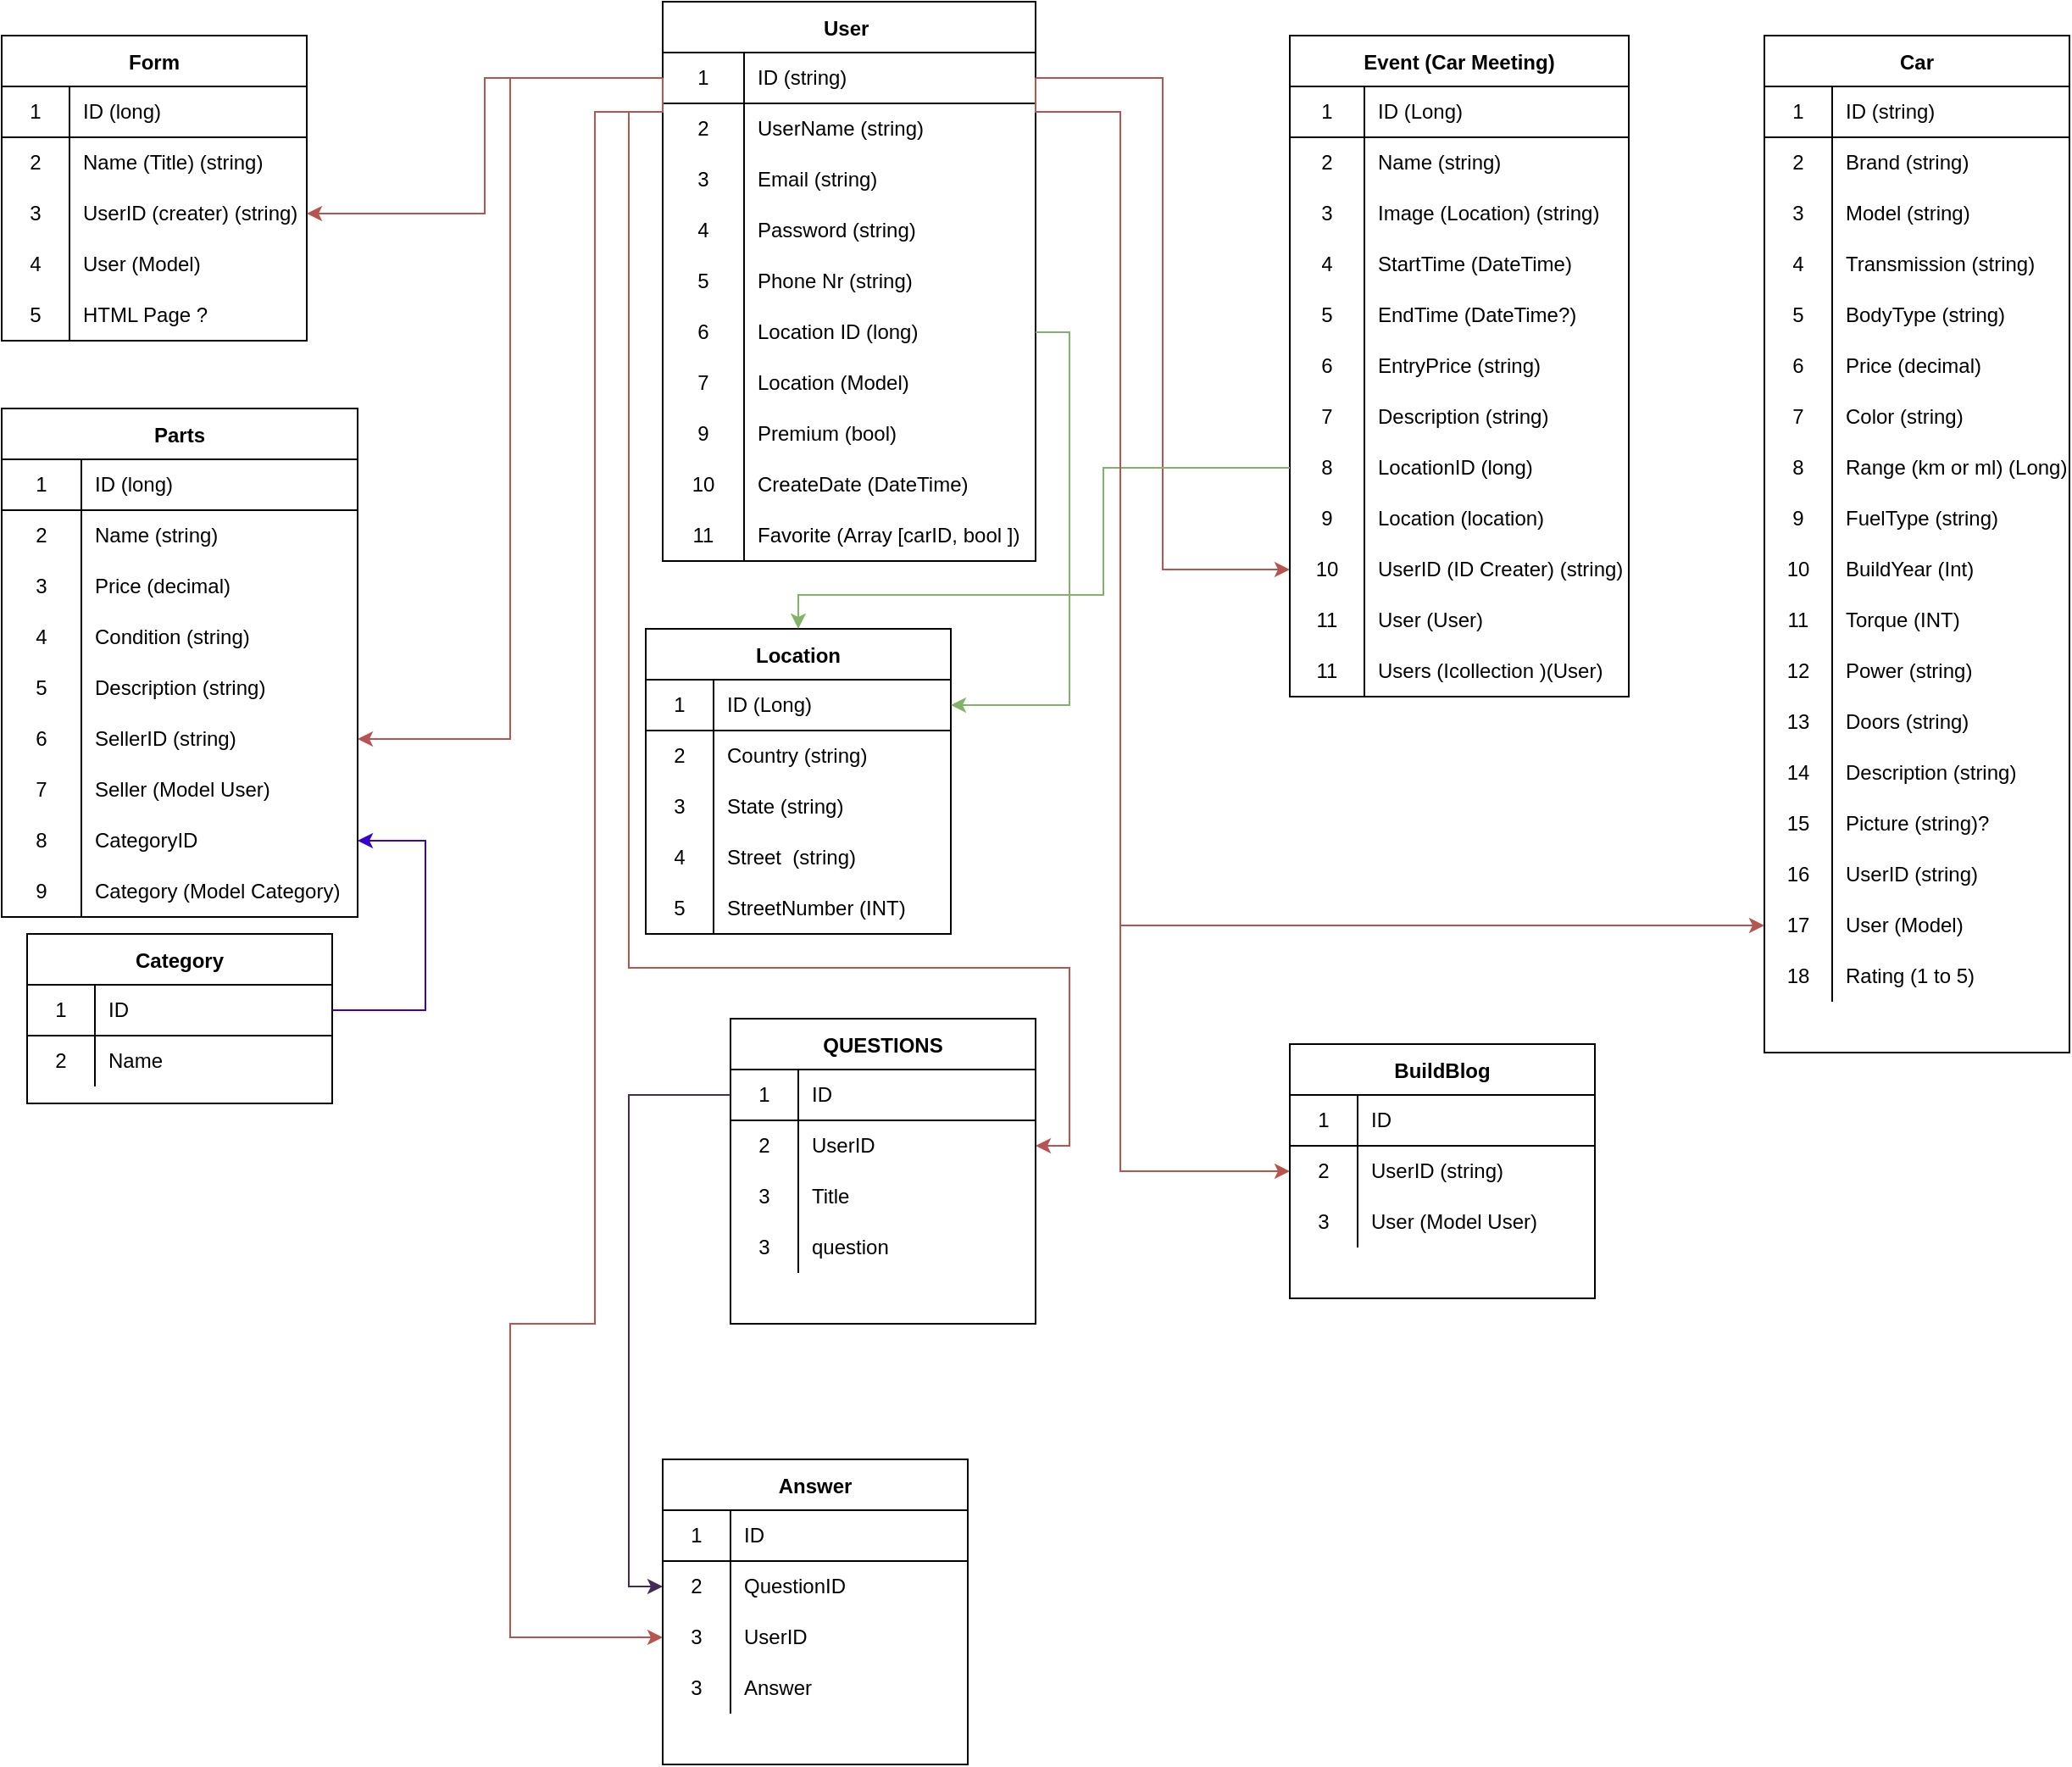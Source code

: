 <mxfile version="14.8.1" type="device"><diagram id="r_N3KWD9JCCB9tUOfHJb" name="Page-1"><mxGraphModel dx="1422" dy="762" grid="1" gridSize="10" guides="1" tooltips="1" connect="1" arrows="1" fold="1" page="1" pageScale="1" pageWidth="827" pageHeight="1169" background="none" math="0" shadow="0"><root><object label="" id="0"><mxCell/></object><mxCell id="1" parent="0"/><mxCell id="zkxcYA50IZbsCawL01kO-2" value="User " style="shape=table;startSize=30;container=1;collapsible=0;childLayout=tableLayout;fixedRows=1;rowLines=0;fontStyle=1;align=center;" parent="1" vertex="1"><mxGeometry x="430" y="20" width="220" height="330" as="geometry"/></mxCell><mxCell id="zkxcYA50IZbsCawL01kO-3" value="" style="shape=partialRectangle;html=1;whiteSpace=wrap;collapsible=0;dropTarget=0;pointerEvents=0;fillColor=none;top=0;left=0;bottom=1;right=0;points=[[0,0.5],[1,0.5]];portConstraint=eastwest;" parent="zkxcYA50IZbsCawL01kO-2" vertex="1"><mxGeometry y="30" width="220" height="30" as="geometry"/></mxCell><mxCell id="zkxcYA50IZbsCawL01kO-4" value="1" style="shape=partialRectangle;html=1;whiteSpace=wrap;connectable=0;fillColor=none;top=0;left=0;bottom=0;right=0;overflow=hidden;" parent="zkxcYA50IZbsCawL01kO-3" vertex="1"><mxGeometry width="48" height="30" as="geometry"/></mxCell><mxCell id="zkxcYA50IZbsCawL01kO-5" value="ID (string)" style="shape=partialRectangle;html=1;whiteSpace=wrap;connectable=0;fillColor=none;top=0;left=0;bottom=0;right=0;align=left;spacingLeft=6;overflow=hidden;" parent="zkxcYA50IZbsCawL01kO-3" vertex="1"><mxGeometry x="48" width="172" height="30" as="geometry"/></mxCell><mxCell id="zkxcYA50IZbsCawL01kO-6" value="" style="shape=partialRectangle;html=1;whiteSpace=wrap;collapsible=0;dropTarget=0;pointerEvents=0;fillColor=none;top=0;left=0;bottom=0;right=0;points=[[0,0.5],[1,0.5]];portConstraint=eastwest;" parent="zkxcYA50IZbsCawL01kO-2" vertex="1"><mxGeometry y="60" width="220" height="30" as="geometry"/></mxCell><mxCell id="zkxcYA50IZbsCawL01kO-7" value="2" style="shape=partialRectangle;html=1;whiteSpace=wrap;connectable=0;fillColor=none;top=0;left=0;bottom=0;right=0;overflow=hidden;" parent="zkxcYA50IZbsCawL01kO-6" vertex="1"><mxGeometry width="48" height="30" as="geometry"/></mxCell><mxCell id="zkxcYA50IZbsCawL01kO-8" value="UserName (string)" style="shape=partialRectangle;html=1;whiteSpace=wrap;connectable=0;fillColor=none;top=0;left=0;bottom=0;right=0;align=left;spacingLeft=6;overflow=hidden;" parent="zkxcYA50IZbsCawL01kO-6" vertex="1"><mxGeometry x="48" width="172" height="30" as="geometry"/></mxCell><mxCell id="zkxcYA50IZbsCawL01kO-9" value="" style="shape=partialRectangle;html=1;whiteSpace=wrap;collapsible=0;dropTarget=0;pointerEvents=0;fillColor=none;top=0;left=0;bottom=0;right=0;points=[[0,0.5],[1,0.5]];portConstraint=eastwest;" parent="zkxcYA50IZbsCawL01kO-2" vertex="1"><mxGeometry y="90" width="220" height="30" as="geometry"/></mxCell><mxCell id="zkxcYA50IZbsCawL01kO-10" value="3" style="shape=partialRectangle;html=1;whiteSpace=wrap;connectable=0;fillColor=none;top=0;left=0;bottom=0;right=0;overflow=hidden;" parent="zkxcYA50IZbsCawL01kO-9" vertex="1"><mxGeometry width="48" height="30" as="geometry"/></mxCell><mxCell id="zkxcYA50IZbsCawL01kO-11" value="Email (string)" style="shape=partialRectangle;html=1;whiteSpace=wrap;connectable=0;fillColor=none;top=0;left=0;bottom=0;right=0;align=left;spacingLeft=6;overflow=hidden;" parent="zkxcYA50IZbsCawL01kO-9" vertex="1"><mxGeometry x="48" width="172" height="30" as="geometry"/></mxCell><mxCell id="zkxcYA50IZbsCawL01kO-12" value="" style="shape=partialRectangle;html=1;whiteSpace=wrap;collapsible=0;dropTarget=0;pointerEvents=0;fillColor=none;top=0;left=0;bottom=0;right=0;points=[[0,0.5],[1,0.5]];portConstraint=eastwest;" parent="zkxcYA50IZbsCawL01kO-2" vertex="1"><mxGeometry y="120" width="220" height="30" as="geometry"/></mxCell><mxCell id="zkxcYA50IZbsCawL01kO-13" value="4" style="shape=partialRectangle;html=1;whiteSpace=wrap;connectable=0;fillColor=none;top=0;left=0;bottom=0;right=0;overflow=hidden;" parent="zkxcYA50IZbsCawL01kO-12" vertex="1"><mxGeometry width="48" height="30" as="geometry"/></mxCell><mxCell id="zkxcYA50IZbsCawL01kO-14" value="Password (string)" style="shape=partialRectangle;html=1;whiteSpace=wrap;connectable=0;fillColor=none;top=0;left=0;bottom=0;right=0;align=left;spacingLeft=6;overflow=hidden;" parent="zkxcYA50IZbsCawL01kO-12" vertex="1"><mxGeometry x="48" width="172" height="30" as="geometry"/></mxCell><mxCell id="zkxcYA50IZbsCawL01kO-15" value="" style="shape=partialRectangle;html=1;whiteSpace=wrap;collapsible=0;dropTarget=0;pointerEvents=0;fillColor=none;top=0;left=0;bottom=0;right=0;points=[[0,0.5],[1,0.5]];portConstraint=eastwest;" parent="zkxcYA50IZbsCawL01kO-2" vertex="1"><mxGeometry y="150" width="220" height="30" as="geometry"/></mxCell><mxCell id="zkxcYA50IZbsCawL01kO-16" value="5" style="shape=partialRectangle;html=1;whiteSpace=wrap;connectable=0;fillColor=none;top=0;left=0;bottom=0;right=0;overflow=hidden;" parent="zkxcYA50IZbsCawL01kO-15" vertex="1"><mxGeometry width="48" height="30" as="geometry"/></mxCell><mxCell id="zkxcYA50IZbsCawL01kO-17" value="Phone Nr (string)" style="shape=partialRectangle;html=1;whiteSpace=wrap;connectable=0;fillColor=none;top=0;left=0;bottom=0;right=0;align=left;spacingLeft=6;overflow=hidden;" parent="zkxcYA50IZbsCawL01kO-15" vertex="1"><mxGeometry x="48" width="172" height="30" as="geometry"/></mxCell><mxCell id="zkxcYA50IZbsCawL01kO-18" value="" style="shape=partialRectangle;html=1;whiteSpace=wrap;collapsible=0;dropTarget=0;pointerEvents=0;fillColor=none;top=0;left=0;bottom=0;right=0;points=[[0,0.5],[1,0.5]];portConstraint=eastwest;" parent="zkxcYA50IZbsCawL01kO-2" vertex="1"><mxGeometry y="180" width="220" height="30" as="geometry"/></mxCell><mxCell id="zkxcYA50IZbsCawL01kO-19" value="6" style="shape=partialRectangle;html=1;whiteSpace=wrap;connectable=0;fillColor=none;top=0;left=0;bottom=0;right=0;overflow=hidden;" parent="zkxcYA50IZbsCawL01kO-18" vertex="1"><mxGeometry width="48" height="30" as="geometry"/></mxCell><mxCell id="zkxcYA50IZbsCawL01kO-20" value="Location ID (long)" style="shape=partialRectangle;html=1;whiteSpace=wrap;connectable=0;fillColor=none;top=0;left=0;bottom=0;right=0;align=left;spacingLeft=6;overflow=hidden;" parent="zkxcYA50IZbsCawL01kO-18" vertex="1"><mxGeometry x="48" width="172" height="30" as="geometry"/></mxCell><mxCell id="zkxcYA50IZbsCawL01kO-21" value="" style="shape=partialRectangle;html=1;whiteSpace=wrap;collapsible=0;dropTarget=0;pointerEvents=0;fillColor=none;top=0;left=0;bottom=0;right=0;points=[[0,0.5],[1,0.5]];portConstraint=eastwest;" parent="zkxcYA50IZbsCawL01kO-2" vertex="1"><mxGeometry y="210" width="220" height="30" as="geometry"/></mxCell><mxCell id="zkxcYA50IZbsCawL01kO-22" value="7" style="shape=partialRectangle;html=1;whiteSpace=wrap;connectable=0;fillColor=none;top=0;left=0;bottom=0;right=0;overflow=hidden;" parent="zkxcYA50IZbsCawL01kO-21" vertex="1"><mxGeometry width="48" height="30" as="geometry"/></mxCell><mxCell id="zkxcYA50IZbsCawL01kO-23" value="Location (Model)" style="shape=partialRectangle;html=1;whiteSpace=wrap;connectable=0;fillColor=none;top=0;left=0;bottom=0;right=0;align=left;spacingLeft=6;overflow=hidden;" parent="zkxcYA50IZbsCawL01kO-21" vertex="1"><mxGeometry x="48" width="172" height="30" as="geometry"/></mxCell><mxCell id="zkxcYA50IZbsCawL01kO-24" value="" style="shape=partialRectangle;html=1;whiteSpace=wrap;collapsible=0;dropTarget=0;pointerEvents=0;fillColor=none;top=0;left=0;bottom=0;right=0;points=[[0,0.5],[1,0.5]];portConstraint=eastwest;" parent="zkxcYA50IZbsCawL01kO-2" vertex="1"><mxGeometry y="240" width="220" height="30" as="geometry"/></mxCell><mxCell id="zkxcYA50IZbsCawL01kO-25" value="9" style="shape=partialRectangle;html=1;whiteSpace=wrap;connectable=0;fillColor=none;top=0;left=0;bottom=0;right=0;overflow=hidden;" parent="zkxcYA50IZbsCawL01kO-24" vertex="1"><mxGeometry width="48" height="30" as="geometry"/></mxCell><mxCell id="zkxcYA50IZbsCawL01kO-26" value="Premium (bool)" style="shape=partialRectangle;html=1;whiteSpace=wrap;connectable=0;fillColor=none;top=0;left=0;bottom=0;right=0;align=left;spacingLeft=6;overflow=hidden;" parent="zkxcYA50IZbsCawL01kO-24" vertex="1"><mxGeometry x="48" width="172" height="30" as="geometry"/></mxCell><mxCell id="zkxcYA50IZbsCawL01kO-79" value="" style="shape=partialRectangle;html=1;whiteSpace=wrap;collapsible=0;dropTarget=0;pointerEvents=0;fillColor=none;top=0;left=0;bottom=0;right=0;points=[[0,0.5],[1,0.5]];portConstraint=eastwest;" parent="zkxcYA50IZbsCawL01kO-2" vertex="1"><mxGeometry y="270" width="220" height="30" as="geometry"/></mxCell><mxCell id="zkxcYA50IZbsCawL01kO-80" value="10" style="shape=partialRectangle;html=1;whiteSpace=wrap;connectable=0;fillColor=none;top=0;left=0;bottom=0;right=0;overflow=hidden;" parent="zkxcYA50IZbsCawL01kO-79" vertex="1"><mxGeometry width="48" height="30" as="geometry"/></mxCell><mxCell id="zkxcYA50IZbsCawL01kO-81" value="CreateDate (DateTime)" style="shape=partialRectangle;html=1;whiteSpace=wrap;connectable=0;fillColor=none;top=0;left=0;bottom=0;right=0;align=left;spacingLeft=6;overflow=hidden;" parent="zkxcYA50IZbsCawL01kO-79" vertex="1"><mxGeometry x="48" width="172" height="30" as="geometry"/></mxCell><mxCell id="oHc91yeqZH8wsjMUZOXB-29" value="" style="shape=partialRectangle;html=1;whiteSpace=wrap;collapsible=0;dropTarget=0;pointerEvents=0;fillColor=none;top=0;left=0;bottom=0;right=0;points=[[0,0.5],[1,0.5]];portConstraint=eastwest;" vertex="1" parent="zkxcYA50IZbsCawL01kO-2"><mxGeometry y="300" width="220" height="30" as="geometry"/></mxCell><mxCell id="oHc91yeqZH8wsjMUZOXB-30" value="11" style="shape=partialRectangle;html=1;whiteSpace=wrap;connectable=0;fillColor=none;top=0;left=0;bottom=0;right=0;overflow=hidden;" vertex="1" parent="oHc91yeqZH8wsjMUZOXB-29"><mxGeometry width="48" height="30" as="geometry"/></mxCell><mxCell id="oHc91yeqZH8wsjMUZOXB-31" value="Favorite (Array [carID, bool ])" style="shape=partialRectangle;html=1;whiteSpace=wrap;connectable=0;fillColor=none;top=0;left=0;bottom=0;right=0;align=left;spacingLeft=6;overflow=hidden;" vertex="1" parent="oHc91yeqZH8wsjMUZOXB-29"><mxGeometry x="48" width="172" height="30" as="geometry"/></mxCell><mxCell id="zkxcYA50IZbsCawL01kO-27" value="Location" style="shape=table;startSize=30;container=1;collapsible=0;childLayout=tableLayout;fixedRows=1;rowLines=0;fontStyle=1;align=center;" parent="1" vertex="1"><mxGeometry x="420" y="390" width="180" height="180" as="geometry"/></mxCell><mxCell id="zkxcYA50IZbsCawL01kO-28" value="" style="shape=partialRectangle;html=1;whiteSpace=wrap;collapsible=0;dropTarget=0;pointerEvents=0;fillColor=none;top=0;left=0;bottom=1;right=0;points=[[0,0.5],[1,0.5]];portConstraint=eastwest;" parent="zkxcYA50IZbsCawL01kO-27" vertex="1"><mxGeometry y="30" width="180" height="30" as="geometry"/></mxCell><mxCell id="zkxcYA50IZbsCawL01kO-29" value="1" style="shape=partialRectangle;html=1;whiteSpace=wrap;connectable=0;fillColor=none;top=0;left=0;bottom=0;right=0;overflow=hidden;" parent="zkxcYA50IZbsCawL01kO-28" vertex="1"><mxGeometry width="40" height="30" as="geometry"/></mxCell><mxCell id="zkxcYA50IZbsCawL01kO-30" value="ID (Long)" style="shape=partialRectangle;html=1;whiteSpace=wrap;connectable=0;fillColor=none;top=0;left=0;bottom=0;right=0;align=left;spacingLeft=6;overflow=hidden;" parent="zkxcYA50IZbsCawL01kO-28" vertex="1"><mxGeometry x="40" width="140" height="30" as="geometry"/></mxCell><mxCell id="zkxcYA50IZbsCawL01kO-31" value="" style="shape=partialRectangle;html=1;whiteSpace=wrap;collapsible=0;dropTarget=0;pointerEvents=0;fillColor=none;top=0;left=0;bottom=0;right=0;points=[[0,0.5],[1,0.5]];portConstraint=eastwest;" parent="zkxcYA50IZbsCawL01kO-27" vertex="1"><mxGeometry y="60" width="180" height="30" as="geometry"/></mxCell><mxCell id="zkxcYA50IZbsCawL01kO-32" value="2" style="shape=partialRectangle;html=1;whiteSpace=wrap;connectable=0;fillColor=none;top=0;left=0;bottom=0;right=0;overflow=hidden;" parent="zkxcYA50IZbsCawL01kO-31" vertex="1"><mxGeometry width="40" height="30" as="geometry"/></mxCell><mxCell id="zkxcYA50IZbsCawL01kO-33" value="Country (string)" style="shape=partialRectangle;html=1;whiteSpace=wrap;connectable=0;fillColor=none;top=0;left=0;bottom=0;right=0;align=left;spacingLeft=6;overflow=hidden;" parent="zkxcYA50IZbsCawL01kO-31" vertex="1"><mxGeometry x="40" width="140" height="30" as="geometry"/></mxCell><mxCell id="zkxcYA50IZbsCawL01kO-34" value="" style="shape=partialRectangle;html=1;whiteSpace=wrap;collapsible=0;dropTarget=0;pointerEvents=0;fillColor=none;top=0;left=0;bottom=0;right=0;points=[[0,0.5],[1,0.5]];portConstraint=eastwest;" parent="zkxcYA50IZbsCawL01kO-27" vertex="1"><mxGeometry y="90" width="180" height="30" as="geometry"/></mxCell><mxCell id="zkxcYA50IZbsCawL01kO-35" value="3" style="shape=partialRectangle;html=1;whiteSpace=wrap;connectable=0;fillColor=none;top=0;left=0;bottom=0;right=0;overflow=hidden;" parent="zkxcYA50IZbsCawL01kO-34" vertex="1"><mxGeometry width="40" height="30" as="geometry"/></mxCell><mxCell id="zkxcYA50IZbsCawL01kO-36" value="State (string)" style="shape=partialRectangle;html=1;whiteSpace=wrap;connectable=0;fillColor=none;top=0;left=0;bottom=0;right=0;align=left;spacingLeft=6;overflow=hidden;" parent="zkxcYA50IZbsCawL01kO-34" vertex="1"><mxGeometry x="40" width="140" height="30" as="geometry"/></mxCell><mxCell id="zkxcYA50IZbsCawL01kO-37" value="" style="shape=partialRectangle;html=1;whiteSpace=wrap;collapsible=0;dropTarget=0;pointerEvents=0;fillColor=none;top=0;left=0;bottom=0;right=0;points=[[0,0.5],[1,0.5]];portConstraint=eastwest;" parent="zkxcYA50IZbsCawL01kO-27" vertex="1"><mxGeometry y="120" width="180" height="30" as="geometry"/></mxCell><mxCell id="zkxcYA50IZbsCawL01kO-38" value="4" style="shape=partialRectangle;html=1;whiteSpace=wrap;connectable=0;fillColor=none;top=0;left=0;bottom=0;right=0;overflow=hidden;" parent="zkxcYA50IZbsCawL01kO-37" vertex="1"><mxGeometry width="40" height="30" as="geometry"/></mxCell><mxCell id="zkxcYA50IZbsCawL01kO-39" value="Street&amp;nbsp; (string)" style="shape=partialRectangle;html=1;whiteSpace=wrap;connectable=0;fillColor=none;top=0;left=0;bottom=0;right=0;align=left;spacingLeft=6;overflow=hidden;" parent="zkxcYA50IZbsCawL01kO-37" vertex="1"><mxGeometry x="40" width="140" height="30" as="geometry"/></mxCell><mxCell id="zkxcYA50IZbsCawL01kO-40" value="" style="shape=partialRectangle;html=1;whiteSpace=wrap;collapsible=0;dropTarget=0;pointerEvents=0;fillColor=none;top=0;left=0;bottom=0;right=0;points=[[0,0.5],[1,0.5]];portConstraint=eastwest;" parent="zkxcYA50IZbsCawL01kO-27" vertex="1"><mxGeometry y="150" width="180" height="30" as="geometry"/></mxCell><mxCell id="zkxcYA50IZbsCawL01kO-41" value="5" style="shape=partialRectangle;html=1;whiteSpace=wrap;connectable=0;fillColor=none;top=0;left=0;bottom=0;right=0;overflow=hidden;" parent="zkxcYA50IZbsCawL01kO-40" vertex="1"><mxGeometry width="40" height="30" as="geometry"/></mxCell><mxCell id="zkxcYA50IZbsCawL01kO-42" value="StreetNumber (INT)" style="shape=partialRectangle;html=1;whiteSpace=wrap;connectable=0;fillColor=none;top=0;left=0;bottom=0;right=0;align=left;spacingLeft=6;overflow=hidden;" parent="zkxcYA50IZbsCawL01kO-40" vertex="1"><mxGeometry x="40" width="140" height="30" as="geometry"/></mxCell><mxCell id="zkxcYA50IZbsCawL01kO-43" style="edgeStyle=orthogonalEdgeStyle;rounded=0;orthogonalLoop=1;jettySize=auto;html=1;exitX=1;exitY=0.5;exitDx=0;exitDy=0;entryX=1;entryY=0.5;entryDx=0;entryDy=0;fillColor=#d5e8d4;strokeColor=#82b366;" parent="1" source="zkxcYA50IZbsCawL01kO-18" target="zkxcYA50IZbsCawL01kO-28" edge="1"><mxGeometry relative="1" as="geometry"/></mxCell><mxCell id="zkxcYA50IZbsCawL01kO-44" value="Car" style="shape=table;startSize=30;container=1;collapsible=0;childLayout=tableLayout;fixedRows=1;rowLines=0;fontStyle=1;align=center;" parent="1" vertex="1"><mxGeometry x="1080" y="40" width="180" height="600" as="geometry"/></mxCell><mxCell id="zkxcYA50IZbsCawL01kO-45" value="" style="shape=partialRectangle;html=1;whiteSpace=wrap;collapsible=0;dropTarget=0;pointerEvents=0;fillColor=none;top=0;left=0;bottom=1;right=0;points=[[0,0.5],[1,0.5]];portConstraint=eastwest;" parent="zkxcYA50IZbsCawL01kO-44" vertex="1"><mxGeometry y="30" width="180" height="30" as="geometry"/></mxCell><mxCell id="zkxcYA50IZbsCawL01kO-46" value="1" style="shape=partialRectangle;html=1;whiteSpace=wrap;connectable=0;fillColor=none;top=0;left=0;bottom=0;right=0;overflow=hidden;" parent="zkxcYA50IZbsCawL01kO-45" vertex="1"><mxGeometry width="40" height="30" as="geometry"/></mxCell><mxCell id="zkxcYA50IZbsCawL01kO-47" value="ID (string)" style="shape=partialRectangle;html=1;whiteSpace=wrap;connectable=0;fillColor=none;top=0;left=0;bottom=0;right=0;align=left;spacingLeft=6;overflow=hidden;" parent="zkxcYA50IZbsCawL01kO-45" vertex="1"><mxGeometry x="40" width="140" height="30" as="geometry"/></mxCell><mxCell id="zkxcYA50IZbsCawL01kO-48" value="" style="shape=partialRectangle;html=1;whiteSpace=wrap;collapsible=0;dropTarget=0;pointerEvents=0;fillColor=none;top=0;left=0;bottom=0;right=0;points=[[0,0.5],[1,0.5]];portConstraint=eastwest;" parent="zkxcYA50IZbsCawL01kO-44" vertex="1"><mxGeometry y="60" width="180" height="30" as="geometry"/></mxCell><mxCell id="zkxcYA50IZbsCawL01kO-49" value="2" style="shape=partialRectangle;html=1;whiteSpace=wrap;connectable=0;fillColor=none;top=0;left=0;bottom=0;right=0;overflow=hidden;" parent="zkxcYA50IZbsCawL01kO-48" vertex="1"><mxGeometry width="40" height="30" as="geometry"/></mxCell><mxCell id="zkxcYA50IZbsCawL01kO-50" value="Brand (string)" style="shape=partialRectangle;html=1;whiteSpace=wrap;connectable=0;fillColor=none;top=0;left=0;bottom=0;right=0;align=left;spacingLeft=6;overflow=hidden;" parent="zkxcYA50IZbsCawL01kO-48" vertex="1"><mxGeometry x="40" width="140" height="30" as="geometry"/></mxCell><mxCell id="zkxcYA50IZbsCawL01kO-51" value="" style="shape=partialRectangle;html=1;whiteSpace=wrap;collapsible=0;dropTarget=0;pointerEvents=0;fillColor=none;top=0;left=0;bottom=0;right=0;points=[[0,0.5],[1,0.5]];portConstraint=eastwest;" parent="zkxcYA50IZbsCawL01kO-44" vertex="1"><mxGeometry y="90" width="180" height="30" as="geometry"/></mxCell><mxCell id="zkxcYA50IZbsCawL01kO-52" value="3" style="shape=partialRectangle;html=1;whiteSpace=wrap;connectable=0;fillColor=none;top=0;left=0;bottom=0;right=0;overflow=hidden;" parent="zkxcYA50IZbsCawL01kO-51" vertex="1"><mxGeometry width="40" height="30" as="geometry"/></mxCell><mxCell id="zkxcYA50IZbsCawL01kO-53" value="Model (string)" style="shape=partialRectangle;html=1;whiteSpace=wrap;connectable=0;fillColor=none;top=0;left=0;bottom=0;right=0;align=left;spacingLeft=6;overflow=hidden;" parent="zkxcYA50IZbsCawL01kO-51" vertex="1"><mxGeometry x="40" width="140" height="30" as="geometry"/></mxCell><mxCell id="zkxcYA50IZbsCawL01kO-82" value="" style="shape=partialRectangle;html=1;whiteSpace=wrap;collapsible=0;dropTarget=0;pointerEvents=0;fillColor=none;top=0;left=0;bottom=0;right=0;points=[[0,0.5],[1,0.5]];portConstraint=eastwest;" parent="zkxcYA50IZbsCawL01kO-44" vertex="1"><mxGeometry y="120" width="180" height="30" as="geometry"/></mxCell><mxCell id="zkxcYA50IZbsCawL01kO-83" value="4" style="shape=partialRectangle;html=1;whiteSpace=wrap;connectable=0;fillColor=none;top=0;left=0;bottom=0;right=0;overflow=hidden;" parent="zkxcYA50IZbsCawL01kO-82" vertex="1"><mxGeometry width="40" height="30" as="geometry"/></mxCell><mxCell id="zkxcYA50IZbsCawL01kO-84" value="Transmission (string)" style="shape=partialRectangle;html=1;whiteSpace=wrap;connectable=0;fillColor=none;top=0;left=0;bottom=0;right=0;align=left;spacingLeft=6;overflow=hidden;" parent="zkxcYA50IZbsCawL01kO-82" vertex="1"><mxGeometry x="40" width="140" height="30" as="geometry"/></mxCell><mxCell id="zkxcYA50IZbsCawL01kO-85" value="" style="shape=partialRectangle;html=1;whiteSpace=wrap;collapsible=0;dropTarget=0;pointerEvents=0;fillColor=none;top=0;left=0;bottom=0;right=0;points=[[0,0.5],[1,0.5]];portConstraint=eastwest;" parent="zkxcYA50IZbsCawL01kO-44" vertex="1"><mxGeometry y="150" width="180" height="30" as="geometry"/></mxCell><mxCell id="zkxcYA50IZbsCawL01kO-86" value="5" style="shape=partialRectangle;html=1;whiteSpace=wrap;connectable=0;fillColor=none;top=0;left=0;bottom=0;right=0;overflow=hidden;" parent="zkxcYA50IZbsCawL01kO-85" vertex="1"><mxGeometry width="40" height="30" as="geometry"/></mxCell><mxCell id="zkxcYA50IZbsCawL01kO-87" value="BodyType (string)" style="shape=partialRectangle;html=1;whiteSpace=wrap;connectable=0;fillColor=none;top=0;left=0;bottom=0;right=0;align=left;spacingLeft=6;overflow=hidden;" parent="zkxcYA50IZbsCawL01kO-85" vertex="1"><mxGeometry x="40" width="140" height="30" as="geometry"/></mxCell><mxCell id="zkxcYA50IZbsCawL01kO-88" value="" style="shape=partialRectangle;html=1;whiteSpace=wrap;collapsible=0;dropTarget=0;pointerEvents=0;fillColor=none;top=0;left=0;bottom=0;right=0;points=[[0,0.5],[1,0.5]];portConstraint=eastwest;" parent="zkxcYA50IZbsCawL01kO-44" vertex="1"><mxGeometry y="180" width="180" height="30" as="geometry"/></mxCell><mxCell id="zkxcYA50IZbsCawL01kO-89" value="6" style="shape=partialRectangle;html=1;whiteSpace=wrap;connectable=0;fillColor=none;top=0;left=0;bottom=0;right=0;overflow=hidden;" parent="zkxcYA50IZbsCawL01kO-88" vertex="1"><mxGeometry width="40" height="30" as="geometry"/></mxCell><mxCell id="zkxcYA50IZbsCawL01kO-90" value="Price (decimal)" style="shape=partialRectangle;html=1;whiteSpace=wrap;connectable=0;fillColor=none;top=0;left=0;bottom=0;right=0;align=left;spacingLeft=6;overflow=hidden;" parent="zkxcYA50IZbsCawL01kO-88" vertex="1"><mxGeometry x="40" width="140" height="30" as="geometry"/></mxCell><mxCell id="zkxcYA50IZbsCawL01kO-91" value="" style="shape=partialRectangle;html=1;whiteSpace=wrap;collapsible=0;dropTarget=0;pointerEvents=0;fillColor=none;top=0;left=0;bottom=0;right=0;points=[[0,0.5],[1,0.5]];portConstraint=eastwest;" parent="zkxcYA50IZbsCawL01kO-44" vertex="1"><mxGeometry y="210" width="180" height="30" as="geometry"/></mxCell><mxCell id="zkxcYA50IZbsCawL01kO-92" value="7" style="shape=partialRectangle;html=1;whiteSpace=wrap;connectable=0;fillColor=none;top=0;left=0;bottom=0;right=0;overflow=hidden;" parent="zkxcYA50IZbsCawL01kO-91" vertex="1"><mxGeometry width="40" height="30" as="geometry"/></mxCell><mxCell id="zkxcYA50IZbsCawL01kO-93" value="Color (string)" style="shape=partialRectangle;html=1;whiteSpace=wrap;connectable=0;fillColor=none;top=0;left=0;bottom=0;right=0;align=left;spacingLeft=6;overflow=hidden;" parent="zkxcYA50IZbsCawL01kO-91" vertex="1"><mxGeometry x="40" width="140" height="30" as="geometry"/></mxCell><mxCell id="zkxcYA50IZbsCawL01kO-94" value="" style="shape=partialRectangle;html=1;whiteSpace=wrap;collapsible=0;dropTarget=0;pointerEvents=0;fillColor=none;top=0;left=0;bottom=0;right=0;points=[[0,0.5],[1,0.5]];portConstraint=eastwest;" parent="zkxcYA50IZbsCawL01kO-44" vertex="1"><mxGeometry y="240" width="180" height="30" as="geometry"/></mxCell><mxCell id="zkxcYA50IZbsCawL01kO-95" value="8" style="shape=partialRectangle;html=1;whiteSpace=wrap;connectable=0;fillColor=none;top=0;left=0;bottom=0;right=0;overflow=hidden;" parent="zkxcYA50IZbsCawL01kO-94" vertex="1"><mxGeometry width="40" height="30" as="geometry"/></mxCell><mxCell id="zkxcYA50IZbsCawL01kO-96" value="Range (km or ml) (Long)" style="shape=partialRectangle;html=1;whiteSpace=wrap;connectable=0;fillColor=none;top=0;left=0;bottom=0;right=0;align=left;spacingLeft=6;overflow=hidden;" parent="zkxcYA50IZbsCawL01kO-94" vertex="1"><mxGeometry x="40" width="140" height="30" as="geometry"/></mxCell><mxCell id="zkxcYA50IZbsCawL01kO-97" value="" style="shape=partialRectangle;html=1;whiteSpace=wrap;collapsible=0;dropTarget=0;pointerEvents=0;fillColor=none;top=0;left=0;bottom=0;right=0;points=[[0,0.5],[1,0.5]];portConstraint=eastwest;" parent="zkxcYA50IZbsCawL01kO-44" vertex="1"><mxGeometry y="270" width="180" height="30" as="geometry"/></mxCell><mxCell id="zkxcYA50IZbsCawL01kO-98" value="9" style="shape=partialRectangle;html=1;whiteSpace=wrap;connectable=0;fillColor=none;top=0;left=0;bottom=0;right=0;overflow=hidden;" parent="zkxcYA50IZbsCawL01kO-97" vertex="1"><mxGeometry width="40" height="30" as="geometry"/></mxCell><mxCell id="zkxcYA50IZbsCawL01kO-99" value="FuelType (string)" style="shape=partialRectangle;html=1;whiteSpace=wrap;connectable=0;fillColor=none;top=0;left=0;bottom=0;right=0;align=left;spacingLeft=6;overflow=hidden;" parent="zkxcYA50IZbsCawL01kO-97" vertex="1"><mxGeometry x="40" width="140" height="30" as="geometry"/></mxCell><mxCell id="zkxcYA50IZbsCawL01kO-100" value="" style="shape=partialRectangle;html=1;whiteSpace=wrap;collapsible=0;dropTarget=0;pointerEvents=0;fillColor=none;top=0;left=0;bottom=0;right=0;points=[[0,0.5],[1,0.5]];portConstraint=eastwest;" parent="zkxcYA50IZbsCawL01kO-44" vertex="1"><mxGeometry y="300" width="180" height="30" as="geometry"/></mxCell><mxCell id="zkxcYA50IZbsCawL01kO-101" value="10" style="shape=partialRectangle;html=1;whiteSpace=wrap;connectable=0;fillColor=none;top=0;left=0;bottom=0;right=0;overflow=hidden;" parent="zkxcYA50IZbsCawL01kO-100" vertex="1"><mxGeometry width="40" height="30" as="geometry"/></mxCell><mxCell id="zkxcYA50IZbsCawL01kO-102" value="BuildYear (Int)" style="shape=partialRectangle;html=1;whiteSpace=wrap;connectable=0;fillColor=none;top=0;left=0;bottom=0;right=0;align=left;spacingLeft=6;overflow=hidden;" parent="zkxcYA50IZbsCawL01kO-100" vertex="1"><mxGeometry x="40" width="140" height="30" as="geometry"/></mxCell><mxCell id="zkxcYA50IZbsCawL01kO-103" value="" style="shape=partialRectangle;html=1;whiteSpace=wrap;collapsible=0;dropTarget=0;pointerEvents=0;fillColor=none;top=0;left=0;bottom=0;right=0;points=[[0,0.5],[1,0.5]];portConstraint=eastwest;" parent="zkxcYA50IZbsCawL01kO-44" vertex="1"><mxGeometry y="330" width="180" height="30" as="geometry"/></mxCell><mxCell id="zkxcYA50IZbsCawL01kO-104" value="11" style="shape=partialRectangle;html=1;whiteSpace=wrap;connectable=0;fillColor=none;top=0;left=0;bottom=0;right=0;overflow=hidden;" parent="zkxcYA50IZbsCawL01kO-103" vertex="1"><mxGeometry width="40" height="30" as="geometry"/></mxCell><mxCell id="zkxcYA50IZbsCawL01kO-105" value="Torque (INT)" style="shape=partialRectangle;html=1;whiteSpace=wrap;connectable=0;fillColor=none;top=0;left=0;bottom=0;right=0;align=left;spacingLeft=6;overflow=hidden;" parent="zkxcYA50IZbsCawL01kO-103" vertex="1"><mxGeometry x="40" width="140" height="30" as="geometry"/></mxCell><mxCell id="zkxcYA50IZbsCawL01kO-107" value="" style="shape=partialRectangle;html=1;whiteSpace=wrap;collapsible=0;dropTarget=0;pointerEvents=0;fillColor=none;top=0;left=0;bottom=0;right=0;points=[[0,0.5],[1,0.5]];portConstraint=eastwest;" parent="zkxcYA50IZbsCawL01kO-44" vertex="1"><mxGeometry y="360" width="180" height="30" as="geometry"/></mxCell><mxCell id="zkxcYA50IZbsCawL01kO-108" value="12" style="shape=partialRectangle;html=1;whiteSpace=wrap;connectable=0;fillColor=none;top=0;left=0;bottom=0;right=0;overflow=hidden;" parent="zkxcYA50IZbsCawL01kO-107" vertex="1"><mxGeometry width="40" height="30" as="geometry"/></mxCell><mxCell id="zkxcYA50IZbsCawL01kO-109" value="Power (string)" style="shape=partialRectangle;html=1;whiteSpace=wrap;connectable=0;fillColor=none;top=0;left=0;bottom=0;right=0;align=left;spacingLeft=6;overflow=hidden;" parent="zkxcYA50IZbsCawL01kO-107" vertex="1"><mxGeometry x="40" width="140" height="30" as="geometry"/></mxCell><mxCell id="zkxcYA50IZbsCawL01kO-110" value="" style="shape=partialRectangle;html=1;whiteSpace=wrap;collapsible=0;dropTarget=0;pointerEvents=0;fillColor=none;top=0;left=0;bottom=0;right=0;points=[[0,0.5],[1,0.5]];portConstraint=eastwest;" parent="zkxcYA50IZbsCawL01kO-44" vertex="1"><mxGeometry y="390" width="180" height="30" as="geometry"/></mxCell><mxCell id="zkxcYA50IZbsCawL01kO-111" value="13" style="shape=partialRectangle;html=1;whiteSpace=wrap;connectable=0;fillColor=none;top=0;left=0;bottom=0;right=0;overflow=hidden;" parent="zkxcYA50IZbsCawL01kO-110" vertex="1"><mxGeometry width="40" height="30" as="geometry"/></mxCell><mxCell id="zkxcYA50IZbsCawL01kO-112" value="Doors (string)" style="shape=partialRectangle;html=1;whiteSpace=wrap;connectable=0;fillColor=none;top=0;left=0;bottom=0;right=0;align=left;spacingLeft=6;overflow=hidden;" parent="zkxcYA50IZbsCawL01kO-110" vertex="1"><mxGeometry x="40" width="140" height="30" as="geometry"/></mxCell><mxCell id="zkxcYA50IZbsCawL01kO-113" value="" style="shape=partialRectangle;html=1;whiteSpace=wrap;collapsible=0;dropTarget=0;pointerEvents=0;fillColor=none;top=0;left=0;bottom=0;right=0;points=[[0,0.5],[1,0.5]];portConstraint=eastwest;" parent="zkxcYA50IZbsCawL01kO-44" vertex="1"><mxGeometry y="420" width="180" height="30" as="geometry"/></mxCell><mxCell id="zkxcYA50IZbsCawL01kO-114" value="14" style="shape=partialRectangle;html=1;whiteSpace=wrap;connectable=0;fillColor=none;top=0;left=0;bottom=0;right=0;overflow=hidden;" parent="zkxcYA50IZbsCawL01kO-113" vertex="1"><mxGeometry width="40" height="30" as="geometry"/></mxCell><mxCell id="zkxcYA50IZbsCawL01kO-115" value="Description (string)" style="shape=partialRectangle;html=1;whiteSpace=wrap;connectable=0;fillColor=none;top=0;left=0;bottom=0;right=0;align=left;spacingLeft=6;overflow=hidden;" parent="zkxcYA50IZbsCawL01kO-113" vertex="1"><mxGeometry x="40" width="140" height="30" as="geometry"/></mxCell><mxCell id="zkxcYA50IZbsCawL01kO-116" value="" style="shape=partialRectangle;html=1;whiteSpace=wrap;collapsible=0;dropTarget=0;pointerEvents=0;fillColor=none;top=0;left=0;bottom=0;right=0;points=[[0,0.5],[1,0.5]];portConstraint=eastwest;" parent="zkxcYA50IZbsCawL01kO-44" vertex="1"><mxGeometry y="450" width="180" height="30" as="geometry"/></mxCell><mxCell id="zkxcYA50IZbsCawL01kO-117" value="15" style="shape=partialRectangle;html=1;whiteSpace=wrap;connectable=0;fillColor=none;top=0;left=0;bottom=0;right=0;overflow=hidden;" parent="zkxcYA50IZbsCawL01kO-116" vertex="1"><mxGeometry width="40" height="30" as="geometry"/></mxCell><mxCell id="zkxcYA50IZbsCawL01kO-118" value="Picture (string)?" style="shape=partialRectangle;html=1;whiteSpace=wrap;connectable=0;fillColor=none;top=0;left=0;bottom=0;right=0;align=left;spacingLeft=6;overflow=hidden;" parent="zkxcYA50IZbsCawL01kO-116" vertex="1"><mxGeometry x="40" width="140" height="30" as="geometry"/></mxCell><mxCell id="zkxcYA50IZbsCawL01kO-119" value="" style="shape=partialRectangle;html=1;whiteSpace=wrap;collapsible=0;dropTarget=0;pointerEvents=0;fillColor=none;top=0;left=0;bottom=0;right=0;points=[[0,0.5],[1,0.5]];portConstraint=eastwest;" parent="zkxcYA50IZbsCawL01kO-44" vertex="1"><mxGeometry y="480" width="180" height="30" as="geometry"/></mxCell><mxCell id="zkxcYA50IZbsCawL01kO-120" value="16" style="shape=partialRectangle;html=1;whiteSpace=wrap;connectable=0;fillColor=none;top=0;left=0;bottom=0;right=0;overflow=hidden;" parent="zkxcYA50IZbsCawL01kO-119" vertex="1"><mxGeometry width="40" height="30" as="geometry"/></mxCell><mxCell id="zkxcYA50IZbsCawL01kO-121" value="UserID (string)" style="shape=partialRectangle;html=1;whiteSpace=wrap;connectable=0;fillColor=none;top=0;left=0;bottom=0;right=0;align=left;spacingLeft=6;overflow=hidden;" parent="zkxcYA50IZbsCawL01kO-119" vertex="1"><mxGeometry x="40" width="140" height="30" as="geometry"/></mxCell><mxCell id="zkxcYA50IZbsCawL01kO-122" value="" style="shape=partialRectangle;html=1;whiteSpace=wrap;collapsible=0;dropTarget=0;pointerEvents=0;fillColor=none;top=0;left=0;bottom=0;right=0;points=[[0,0.5],[1,0.5]];portConstraint=eastwest;" parent="zkxcYA50IZbsCawL01kO-44" vertex="1"><mxGeometry y="510" width="180" height="30" as="geometry"/></mxCell><mxCell id="zkxcYA50IZbsCawL01kO-123" value="17" style="shape=partialRectangle;html=1;whiteSpace=wrap;connectable=0;fillColor=none;top=0;left=0;bottom=0;right=0;overflow=hidden;" parent="zkxcYA50IZbsCawL01kO-122" vertex="1"><mxGeometry width="40" height="30" as="geometry"/></mxCell><mxCell id="zkxcYA50IZbsCawL01kO-124" value="User (Model)" style="shape=partialRectangle;html=1;whiteSpace=wrap;connectable=0;fillColor=none;top=0;left=0;bottom=0;right=0;align=left;spacingLeft=6;overflow=hidden;" parent="zkxcYA50IZbsCawL01kO-122" vertex="1"><mxGeometry x="40" width="140" height="30" as="geometry"/></mxCell><mxCell id="oHc91yeqZH8wsjMUZOXB-32" value="" style="shape=partialRectangle;html=1;whiteSpace=wrap;collapsible=0;dropTarget=0;pointerEvents=0;fillColor=none;top=0;left=0;bottom=0;right=0;points=[[0,0.5],[1,0.5]];portConstraint=eastwest;" vertex="1" parent="zkxcYA50IZbsCawL01kO-44"><mxGeometry y="540" width="180" height="30" as="geometry"/></mxCell><mxCell id="oHc91yeqZH8wsjMUZOXB-33" value="18" style="shape=partialRectangle;html=1;whiteSpace=wrap;connectable=0;fillColor=none;top=0;left=0;bottom=0;right=0;overflow=hidden;" vertex="1" parent="oHc91yeqZH8wsjMUZOXB-32"><mxGeometry width="40" height="30" as="geometry"/></mxCell><mxCell id="oHc91yeqZH8wsjMUZOXB-34" value="Rating (1 to 5)" style="shape=partialRectangle;html=1;whiteSpace=wrap;connectable=0;fillColor=none;top=0;left=0;bottom=0;right=0;align=left;spacingLeft=6;overflow=hidden;" vertex="1" parent="oHc91yeqZH8wsjMUZOXB-32"><mxGeometry x="40" width="140" height="30" as="geometry"/></mxCell><mxCell id="zkxcYA50IZbsCawL01kO-125" value="Event (Car Meeting)" style="shape=table;startSize=30;container=1;collapsible=0;childLayout=tableLayout;fixedRows=1;rowLines=0;fontStyle=1;align=center;" parent="1" vertex="1"><mxGeometry x="800" y="40" width="200" height="390" as="geometry"/></mxCell><mxCell id="zkxcYA50IZbsCawL01kO-126" value="" style="shape=partialRectangle;html=1;whiteSpace=wrap;collapsible=0;dropTarget=0;pointerEvents=0;fillColor=none;top=0;left=0;bottom=1;right=0;points=[[0,0.5],[1,0.5]];portConstraint=eastwest;" parent="zkxcYA50IZbsCawL01kO-125" vertex="1"><mxGeometry y="30" width="200" height="30" as="geometry"/></mxCell><mxCell id="zkxcYA50IZbsCawL01kO-127" value="1" style="shape=partialRectangle;html=1;whiteSpace=wrap;connectable=0;fillColor=none;top=0;left=0;bottom=0;right=0;overflow=hidden;" parent="zkxcYA50IZbsCawL01kO-126" vertex="1"><mxGeometry width="44" height="30" as="geometry"/></mxCell><mxCell id="zkxcYA50IZbsCawL01kO-128" value="ID (Long)" style="shape=partialRectangle;html=1;whiteSpace=wrap;connectable=0;fillColor=none;top=0;left=0;bottom=0;right=0;align=left;spacingLeft=6;overflow=hidden;" parent="zkxcYA50IZbsCawL01kO-126" vertex="1"><mxGeometry x="44" width="156" height="30" as="geometry"/></mxCell><mxCell id="zkxcYA50IZbsCawL01kO-129" value="" style="shape=partialRectangle;html=1;whiteSpace=wrap;collapsible=0;dropTarget=0;pointerEvents=0;fillColor=none;top=0;left=0;bottom=0;right=0;points=[[0,0.5],[1,0.5]];portConstraint=eastwest;" parent="zkxcYA50IZbsCawL01kO-125" vertex="1"><mxGeometry y="60" width="200" height="30" as="geometry"/></mxCell><mxCell id="zkxcYA50IZbsCawL01kO-130" value="2" style="shape=partialRectangle;html=1;whiteSpace=wrap;connectable=0;fillColor=none;top=0;left=0;bottom=0;right=0;overflow=hidden;" parent="zkxcYA50IZbsCawL01kO-129" vertex="1"><mxGeometry width="44" height="30" as="geometry"/></mxCell><mxCell id="zkxcYA50IZbsCawL01kO-131" value="Name (string)" style="shape=partialRectangle;html=1;whiteSpace=wrap;connectable=0;fillColor=none;top=0;left=0;bottom=0;right=0;align=left;spacingLeft=6;overflow=hidden;" parent="zkxcYA50IZbsCawL01kO-129" vertex="1"><mxGeometry x="44" width="156" height="30" as="geometry"/></mxCell><mxCell id="zkxcYA50IZbsCawL01kO-132" value="" style="shape=partialRectangle;html=1;whiteSpace=wrap;collapsible=0;dropTarget=0;pointerEvents=0;fillColor=none;top=0;left=0;bottom=0;right=0;points=[[0,0.5],[1,0.5]];portConstraint=eastwest;" parent="zkxcYA50IZbsCawL01kO-125" vertex="1"><mxGeometry y="90" width="200" height="30" as="geometry"/></mxCell><mxCell id="zkxcYA50IZbsCawL01kO-133" value="3" style="shape=partialRectangle;html=1;whiteSpace=wrap;connectable=0;fillColor=none;top=0;left=0;bottom=0;right=0;overflow=hidden;" parent="zkxcYA50IZbsCawL01kO-132" vertex="1"><mxGeometry width="44" height="30" as="geometry"/></mxCell><mxCell id="zkxcYA50IZbsCawL01kO-134" value="Image (Location) (string)" style="shape=partialRectangle;html=1;whiteSpace=wrap;connectable=0;fillColor=none;top=0;left=0;bottom=0;right=0;align=left;spacingLeft=6;overflow=hidden;" parent="zkxcYA50IZbsCawL01kO-132" vertex="1"><mxGeometry x="44" width="156" height="30" as="geometry"/></mxCell><mxCell id="zkxcYA50IZbsCawL01kO-135" value="" style="shape=partialRectangle;html=1;whiteSpace=wrap;collapsible=0;dropTarget=0;pointerEvents=0;fillColor=none;top=0;left=0;bottom=0;right=0;points=[[0,0.5],[1,0.5]];portConstraint=eastwest;" parent="zkxcYA50IZbsCawL01kO-125" vertex="1"><mxGeometry y="120" width="200" height="30" as="geometry"/></mxCell><mxCell id="zkxcYA50IZbsCawL01kO-136" value="4" style="shape=partialRectangle;html=1;whiteSpace=wrap;connectable=0;fillColor=none;top=0;left=0;bottom=0;right=0;overflow=hidden;" parent="zkxcYA50IZbsCawL01kO-135" vertex="1"><mxGeometry width="44" height="30" as="geometry"/></mxCell><mxCell id="zkxcYA50IZbsCawL01kO-137" value="StartTime (DateTime)" style="shape=partialRectangle;html=1;whiteSpace=wrap;connectable=0;fillColor=none;top=0;left=0;bottom=0;right=0;align=left;spacingLeft=6;overflow=hidden;" parent="zkxcYA50IZbsCawL01kO-135" vertex="1"><mxGeometry x="44" width="156" height="30" as="geometry"/></mxCell><mxCell id="zkxcYA50IZbsCawL01kO-138" value="" style="shape=partialRectangle;html=1;whiteSpace=wrap;collapsible=0;dropTarget=0;pointerEvents=0;fillColor=none;top=0;left=0;bottom=0;right=0;points=[[0,0.5],[1,0.5]];portConstraint=eastwest;" parent="zkxcYA50IZbsCawL01kO-125" vertex="1"><mxGeometry y="150" width="200" height="30" as="geometry"/></mxCell><mxCell id="zkxcYA50IZbsCawL01kO-139" value="5" style="shape=partialRectangle;html=1;whiteSpace=wrap;connectable=0;fillColor=none;top=0;left=0;bottom=0;right=0;overflow=hidden;" parent="zkxcYA50IZbsCawL01kO-138" vertex="1"><mxGeometry width="44" height="30" as="geometry"/></mxCell><mxCell id="zkxcYA50IZbsCawL01kO-140" value="EndTime (DateTime?)" style="shape=partialRectangle;html=1;whiteSpace=wrap;connectable=0;fillColor=none;top=0;left=0;bottom=0;right=0;align=left;spacingLeft=6;overflow=hidden;" parent="zkxcYA50IZbsCawL01kO-138" vertex="1"><mxGeometry x="44" width="156" height="30" as="geometry"/></mxCell><mxCell id="zkxcYA50IZbsCawL01kO-141" value="" style="shape=partialRectangle;html=1;whiteSpace=wrap;collapsible=0;dropTarget=0;pointerEvents=0;fillColor=none;top=0;left=0;bottom=0;right=0;points=[[0,0.5],[1,0.5]];portConstraint=eastwest;" parent="zkxcYA50IZbsCawL01kO-125" vertex="1"><mxGeometry y="180" width="200" height="30" as="geometry"/></mxCell><mxCell id="zkxcYA50IZbsCawL01kO-142" value="6" style="shape=partialRectangle;html=1;whiteSpace=wrap;connectable=0;fillColor=none;top=0;left=0;bottom=0;right=0;overflow=hidden;" parent="zkxcYA50IZbsCawL01kO-141" vertex="1"><mxGeometry width="44" height="30" as="geometry"/></mxCell><mxCell id="zkxcYA50IZbsCawL01kO-143" value="EntryPrice (string)" style="shape=partialRectangle;html=1;whiteSpace=wrap;connectable=0;fillColor=none;top=0;left=0;bottom=0;right=0;align=left;spacingLeft=6;overflow=hidden;" parent="zkxcYA50IZbsCawL01kO-141" vertex="1"><mxGeometry x="44" width="156" height="30" as="geometry"/></mxCell><mxCell id="zkxcYA50IZbsCawL01kO-144" value="" style="shape=partialRectangle;html=1;whiteSpace=wrap;collapsible=0;dropTarget=0;pointerEvents=0;fillColor=none;top=0;left=0;bottom=0;right=0;points=[[0,0.5],[1,0.5]];portConstraint=eastwest;" parent="zkxcYA50IZbsCawL01kO-125" vertex="1"><mxGeometry y="210" width="200" height="30" as="geometry"/></mxCell><mxCell id="zkxcYA50IZbsCawL01kO-145" value="7" style="shape=partialRectangle;html=1;whiteSpace=wrap;connectable=0;fillColor=none;top=0;left=0;bottom=0;right=0;overflow=hidden;" parent="zkxcYA50IZbsCawL01kO-144" vertex="1"><mxGeometry width="44" height="30" as="geometry"/></mxCell><mxCell id="zkxcYA50IZbsCawL01kO-146" value="Description (string)" style="shape=partialRectangle;html=1;whiteSpace=wrap;connectable=0;fillColor=none;top=0;left=0;bottom=0;right=0;align=left;spacingLeft=6;overflow=hidden;" parent="zkxcYA50IZbsCawL01kO-144" vertex="1"><mxGeometry x="44" width="156" height="30" as="geometry"/></mxCell><mxCell id="zkxcYA50IZbsCawL01kO-147" value="" style="shape=partialRectangle;html=1;whiteSpace=wrap;collapsible=0;dropTarget=0;pointerEvents=0;fillColor=none;top=0;left=0;bottom=0;right=0;points=[[0,0.5],[1,0.5]];portConstraint=eastwest;" parent="zkxcYA50IZbsCawL01kO-125" vertex="1"><mxGeometry y="240" width="200" height="30" as="geometry"/></mxCell><mxCell id="zkxcYA50IZbsCawL01kO-148" value="8" style="shape=partialRectangle;html=1;whiteSpace=wrap;connectable=0;fillColor=none;top=0;left=0;bottom=0;right=0;overflow=hidden;" parent="zkxcYA50IZbsCawL01kO-147" vertex="1"><mxGeometry width="44" height="30" as="geometry"/></mxCell><mxCell id="zkxcYA50IZbsCawL01kO-149" value="LocationID (long)" style="shape=partialRectangle;html=1;whiteSpace=wrap;connectable=0;fillColor=none;top=0;left=0;bottom=0;right=0;align=left;spacingLeft=6;overflow=hidden;" parent="zkxcYA50IZbsCawL01kO-147" vertex="1"><mxGeometry x="44" width="156" height="30" as="geometry"/></mxCell><mxCell id="zkxcYA50IZbsCawL01kO-150" value="" style="shape=partialRectangle;html=1;whiteSpace=wrap;collapsible=0;dropTarget=0;pointerEvents=0;fillColor=none;top=0;left=0;bottom=0;right=0;points=[[0,0.5],[1,0.5]];portConstraint=eastwest;" parent="zkxcYA50IZbsCawL01kO-125" vertex="1"><mxGeometry y="270" width="200" height="30" as="geometry"/></mxCell><mxCell id="zkxcYA50IZbsCawL01kO-151" value="9" style="shape=partialRectangle;html=1;whiteSpace=wrap;connectable=0;fillColor=none;top=0;left=0;bottom=0;right=0;overflow=hidden;" parent="zkxcYA50IZbsCawL01kO-150" vertex="1"><mxGeometry width="44" height="30" as="geometry"/></mxCell><mxCell id="zkxcYA50IZbsCawL01kO-152" value="Location (location)" style="shape=partialRectangle;html=1;whiteSpace=wrap;connectable=0;fillColor=none;top=0;left=0;bottom=0;right=0;align=left;spacingLeft=6;overflow=hidden;" parent="zkxcYA50IZbsCawL01kO-150" vertex="1"><mxGeometry x="44" width="156" height="30" as="geometry"/></mxCell><mxCell id="zkxcYA50IZbsCawL01kO-153" value="" style="shape=partialRectangle;html=1;whiteSpace=wrap;collapsible=0;dropTarget=0;pointerEvents=0;fillColor=none;top=0;left=0;bottom=0;right=0;points=[[0,0.5],[1,0.5]];portConstraint=eastwest;" parent="zkxcYA50IZbsCawL01kO-125" vertex="1"><mxGeometry y="300" width="200" height="30" as="geometry"/></mxCell><mxCell id="zkxcYA50IZbsCawL01kO-154" value="10" style="shape=partialRectangle;html=1;whiteSpace=wrap;connectable=0;fillColor=none;top=0;left=0;bottom=0;right=0;overflow=hidden;" parent="zkxcYA50IZbsCawL01kO-153" vertex="1"><mxGeometry width="44" height="30" as="geometry"/></mxCell><mxCell id="zkxcYA50IZbsCawL01kO-155" value="UserID (ID Creater) (string)" style="shape=partialRectangle;html=1;whiteSpace=wrap;connectable=0;fillColor=none;top=0;left=0;bottom=0;right=0;align=left;spacingLeft=6;overflow=hidden;" parent="zkxcYA50IZbsCawL01kO-153" vertex="1"><mxGeometry x="44" width="156" height="30" as="geometry"/></mxCell><mxCell id="zkxcYA50IZbsCawL01kO-156" value="" style="shape=partialRectangle;html=1;whiteSpace=wrap;collapsible=0;dropTarget=0;pointerEvents=0;fillColor=none;top=0;left=0;bottom=0;right=0;points=[[0,0.5],[1,0.5]];portConstraint=eastwest;" parent="zkxcYA50IZbsCawL01kO-125" vertex="1"><mxGeometry y="330" width="200" height="30" as="geometry"/></mxCell><mxCell id="zkxcYA50IZbsCawL01kO-157" value="11" style="shape=partialRectangle;html=1;whiteSpace=wrap;connectable=0;fillColor=none;top=0;left=0;bottom=0;right=0;overflow=hidden;" parent="zkxcYA50IZbsCawL01kO-156" vertex="1"><mxGeometry width="44" height="30" as="geometry"/></mxCell><mxCell id="zkxcYA50IZbsCawL01kO-158" value="User (User)" style="shape=partialRectangle;html=1;whiteSpace=wrap;connectable=0;fillColor=none;top=0;left=0;bottom=0;right=0;align=left;spacingLeft=6;overflow=hidden;" parent="zkxcYA50IZbsCawL01kO-156" vertex="1"><mxGeometry x="44" width="156" height="30" as="geometry"/></mxCell><mxCell id="zkxcYA50IZbsCawL01kO-159" value="" style="shape=partialRectangle;html=1;whiteSpace=wrap;collapsible=0;dropTarget=0;pointerEvents=0;fillColor=none;top=0;left=0;bottom=0;right=0;points=[[0,0.5],[1,0.5]];portConstraint=eastwest;" parent="zkxcYA50IZbsCawL01kO-125" vertex="1"><mxGeometry y="360" width="200" height="30" as="geometry"/></mxCell><mxCell id="zkxcYA50IZbsCawL01kO-160" value="11" style="shape=partialRectangle;html=1;whiteSpace=wrap;connectable=0;fillColor=none;top=0;left=0;bottom=0;right=0;overflow=hidden;" parent="zkxcYA50IZbsCawL01kO-159" vertex="1"><mxGeometry width="44" height="30" as="geometry"/></mxCell><mxCell id="zkxcYA50IZbsCawL01kO-161" value="Users (Icollection )(User)" style="shape=partialRectangle;html=1;whiteSpace=wrap;connectable=0;fillColor=none;top=0;left=0;bottom=0;right=0;align=left;spacingLeft=6;overflow=hidden;" parent="zkxcYA50IZbsCawL01kO-159" vertex="1"><mxGeometry x="44" width="156" height="30" as="geometry"/></mxCell><mxCell id="zkxcYA50IZbsCawL01kO-162" value="Form" style="shape=table;startSize=30;container=1;collapsible=0;childLayout=tableLayout;fixedRows=1;rowLines=0;fontStyle=1;align=center;" parent="1" vertex="1"><mxGeometry x="40" y="40" width="180" height="180" as="geometry"/></mxCell><mxCell id="zkxcYA50IZbsCawL01kO-163" value="" style="shape=partialRectangle;html=1;whiteSpace=wrap;collapsible=0;dropTarget=0;pointerEvents=0;fillColor=none;top=0;left=0;bottom=1;right=0;points=[[0,0.5],[1,0.5]];portConstraint=eastwest;" parent="zkxcYA50IZbsCawL01kO-162" vertex="1"><mxGeometry y="30" width="180" height="30" as="geometry"/></mxCell><mxCell id="zkxcYA50IZbsCawL01kO-164" value="1" style="shape=partialRectangle;html=1;whiteSpace=wrap;connectable=0;fillColor=none;top=0;left=0;bottom=0;right=0;overflow=hidden;" parent="zkxcYA50IZbsCawL01kO-163" vertex="1"><mxGeometry width="40" height="30" as="geometry"/></mxCell><mxCell id="zkxcYA50IZbsCawL01kO-165" value="ID (long)" style="shape=partialRectangle;html=1;whiteSpace=wrap;connectable=0;fillColor=none;top=0;left=0;bottom=0;right=0;align=left;spacingLeft=6;overflow=hidden;" parent="zkxcYA50IZbsCawL01kO-163" vertex="1"><mxGeometry x="40" width="140" height="30" as="geometry"/></mxCell><mxCell id="zkxcYA50IZbsCawL01kO-166" value="" style="shape=partialRectangle;html=1;whiteSpace=wrap;collapsible=0;dropTarget=0;pointerEvents=0;fillColor=none;top=0;left=0;bottom=0;right=0;points=[[0,0.5],[1,0.5]];portConstraint=eastwest;" parent="zkxcYA50IZbsCawL01kO-162" vertex="1"><mxGeometry y="60" width="180" height="30" as="geometry"/></mxCell><mxCell id="zkxcYA50IZbsCawL01kO-167" value="2" style="shape=partialRectangle;html=1;whiteSpace=wrap;connectable=0;fillColor=none;top=0;left=0;bottom=0;right=0;overflow=hidden;" parent="zkxcYA50IZbsCawL01kO-166" vertex="1"><mxGeometry width="40" height="30" as="geometry"/></mxCell><mxCell id="zkxcYA50IZbsCawL01kO-168" value="Name (Title) (string)" style="shape=partialRectangle;html=1;whiteSpace=wrap;connectable=0;fillColor=none;top=0;left=0;bottom=0;right=0;align=left;spacingLeft=6;overflow=hidden;" parent="zkxcYA50IZbsCawL01kO-166" vertex="1"><mxGeometry x="40" width="140" height="30" as="geometry"/></mxCell><mxCell id="zkxcYA50IZbsCawL01kO-169" value="" style="shape=partialRectangle;html=1;whiteSpace=wrap;collapsible=0;dropTarget=0;pointerEvents=0;fillColor=none;top=0;left=0;bottom=0;right=0;points=[[0,0.5],[1,0.5]];portConstraint=eastwest;" parent="zkxcYA50IZbsCawL01kO-162" vertex="1"><mxGeometry y="90" width="180" height="30" as="geometry"/></mxCell><mxCell id="zkxcYA50IZbsCawL01kO-170" value="3" style="shape=partialRectangle;html=1;whiteSpace=wrap;connectable=0;fillColor=none;top=0;left=0;bottom=0;right=0;overflow=hidden;" parent="zkxcYA50IZbsCawL01kO-169" vertex="1"><mxGeometry width="40" height="30" as="geometry"/></mxCell><mxCell id="zkxcYA50IZbsCawL01kO-171" value="UserID (creater) (string)" style="shape=partialRectangle;html=1;whiteSpace=wrap;connectable=0;fillColor=none;top=0;left=0;bottom=0;right=0;align=left;spacingLeft=6;overflow=hidden;" parent="zkxcYA50IZbsCawL01kO-169" vertex="1"><mxGeometry x="40" width="140" height="30" as="geometry"/></mxCell><mxCell id="zkxcYA50IZbsCawL01kO-172" value="" style="shape=partialRectangle;html=1;whiteSpace=wrap;collapsible=0;dropTarget=0;pointerEvents=0;fillColor=none;top=0;left=0;bottom=0;right=0;points=[[0,0.5],[1,0.5]];portConstraint=eastwest;" parent="zkxcYA50IZbsCawL01kO-162" vertex="1"><mxGeometry y="120" width="180" height="30" as="geometry"/></mxCell><mxCell id="zkxcYA50IZbsCawL01kO-173" value="4" style="shape=partialRectangle;html=1;whiteSpace=wrap;connectable=0;fillColor=none;top=0;left=0;bottom=0;right=0;overflow=hidden;" parent="zkxcYA50IZbsCawL01kO-172" vertex="1"><mxGeometry width="40" height="30" as="geometry"/></mxCell><mxCell id="zkxcYA50IZbsCawL01kO-174" value="User (Model)" style="shape=partialRectangle;html=1;whiteSpace=wrap;connectable=0;fillColor=none;top=0;left=0;bottom=0;right=0;align=left;spacingLeft=6;overflow=hidden;" parent="zkxcYA50IZbsCawL01kO-172" vertex="1"><mxGeometry x="40" width="140" height="30" as="geometry"/></mxCell><mxCell id="zkxcYA50IZbsCawL01kO-175" value="" style="shape=partialRectangle;html=1;whiteSpace=wrap;collapsible=0;dropTarget=0;pointerEvents=0;fillColor=none;top=0;left=0;bottom=0;right=0;points=[[0,0.5],[1,0.5]];portConstraint=eastwest;" parent="zkxcYA50IZbsCawL01kO-162" vertex="1"><mxGeometry y="150" width="180" height="30" as="geometry"/></mxCell><mxCell id="zkxcYA50IZbsCawL01kO-176" value="5" style="shape=partialRectangle;html=1;whiteSpace=wrap;connectable=0;fillColor=none;top=0;left=0;bottom=0;right=0;overflow=hidden;" parent="zkxcYA50IZbsCawL01kO-175" vertex="1"><mxGeometry width="40" height="30" as="geometry"/></mxCell><mxCell id="zkxcYA50IZbsCawL01kO-177" value="HTML Page ?" style="shape=partialRectangle;html=1;whiteSpace=wrap;connectable=0;fillColor=none;top=0;left=0;bottom=0;right=0;align=left;spacingLeft=6;overflow=hidden;" parent="zkxcYA50IZbsCawL01kO-175" vertex="1"><mxGeometry x="40" width="140" height="30" as="geometry"/></mxCell><mxCell id="zkxcYA50IZbsCawL01kO-178" value="Parts" style="shape=table;startSize=30;container=1;collapsible=0;childLayout=tableLayout;fixedRows=1;rowLines=0;fontStyle=1;align=center;" parent="1" vertex="1"><mxGeometry x="40" y="260" width="210" height="300" as="geometry"/></mxCell><mxCell id="zkxcYA50IZbsCawL01kO-179" value="" style="shape=partialRectangle;html=1;whiteSpace=wrap;collapsible=0;dropTarget=0;pointerEvents=0;fillColor=none;top=0;left=0;bottom=1;right=0;points=[[0,0.5],[1,0.5]];portConstraint=eastwest;" parent="zkxcYA50IZbsCawL01kO-178" vertex="1"><mxGeometry y="30" width="210" height="30" as="geometry"/></mxCell><mxCell id="zkxcYA50IZbsCawL01kO-180" value="1" style="shape=partialRectangle;html=1;whiteSpace=wrap;connectable=0;fillColor=none;top=0;left=0;bottom=0;right=0;overflow=hidden;" parent="zkxcYA50IZbsCawL01kO-179" vertex="1"><mxGeometry width="47" height="30" as="geometry"/></mxCell><mxCell id="zkxcYA50IZbsCawL01kO-181" value="ID (long)" style="shape=partialRectangle;html=1;whiteSpace=wrap;connectable=0;fillColor=none;top=0;left=0;bottom=0;right=0;align=left;spacingLeft=6;overflow=hidden;" parent="zkxcYA50IZbsCawL01kO-179" vertex="1"><mxGeometry x="47" width="163" height="30" as="geometry"/></mxCell><mxCell id="zkxcYA50IZbsCawL01kO-182" value="" style="shape=partialRectangle;html=1;whiteSpace=wrap;collapsible=0;dropTarget=0;pointerEvents=0;fillColor=none;top=0;left=0;bottom=0;right=0;points=[[0,0.5],[1,0.5]];portConstraint=eastwest;" parent="zkxcYA50IZbsCawL01kO-178" vertex="1"><mxGeometry y="60" width="210" height="30" as="geometry"/></mxCell><mxCell id="zkxcYA50IZbsCawL01kO-183" value="2" style="shape=partialRectangle;html=1;whiteSpace=wrap;connectable=0;fillColor=none;top=0;left=0;bottom=0;right=0;overflow=hidden;" parent="zkxcYA50IZbsCawL01kO-182" vertex="1"><mxGeometry width="47" height="30" as="geometry"/></mxCell><mxCell id="zkxcYA50IZbsCawL01kO-184" value="Name (string)" style="shape=partialRectangle;html=1;whiteSpace=wrap;connectable=0;fillColor=none;top=0;left=0;bottom=0;right=0;align=left;spacingLeft=6;overflow=hidden;" parent="zkxcYA50IZbsCawL01kO-182" vertex="1"><mxGeometry x="47" width="163" height="30" as="geometry"/></mxCell><mxCell id="zkxcYA50IZbsCawL01kO-185" value="" style="shape=partialRectangle;html=1;whiteSpace=wrap;collapsible=0;dropTarget=0;pointerEvents=0;fillColor=none;top=0;left=0;bottom=0;right=0;points=[[0,0.5],[1,0.5]];portConstraint=eastwest;" parent="zkxcYA50IZbsCawL01kO-178" vertex="1"><mxGeometry y="90" width="210" height="30" as="geometry"/></mxCell><mxCell id="zkxcYA50IZbsCawL01kO-186" value="3" style="shape=partialRectangle;html=1;whiteSpace=wrap;connectable=0;fillColor=none;top=0;left=0;bottom=0;right=0;overflow=hidden;" parent="zkxcYA50IZbsCawL01kO-185" vertex="1"><mxGeometry width="47" height="30" as="geometry"/></mxCell><mxCell id="zkxcYA50IZbsCawL01kO-187" value="Price (decimal)" style="shape=partialRectangle;html=1;whiteSpace=wrap;connectable=0;fillColor=none;top=0;left=0;bottom=0;right=0;align=left;spacingLeft=6;overflow=hidden;" parent="zkxcYA50IZbsCawL01kO-185" vertex="1"><mxGeometry x="47" width="163" height="30" as="geometry"/></mxCell><mxCell id="zkxcYA50IZbsCawL01kO-188" value="" style="shape=partialRectangle;html=1;whiteSpace=wrap;collapsible=0;dropTarget=0;pointerEvents=0;fillColor=none;top=0;left=0;bottom=0;right=0;points=[[0,0.5],[1,0.5]];portConstraint=eastwest;" parent="zkxcYA50IZbsCawL01kO-178" vertex="1"><mxGeometry y="120" width="210" height="30" as="geometry"/></mxCell><mxCell id="zkxcYA50IZbsCawL01kO-189" value="4" style="shape=partialRectangle;html=1;whiteSpace=wrap;connectable=0;fillColor=none;top=0;left=0;bottom=0;right=0;overflow=hidden;" parent="zkxcYA50IZbsCawL01kO-188" vertex="1"><mxGeometry width="47" height="30" as="geometry"/></mxCell><mxCell id="zkxcYA50IZbsCawL01kO-190" value="Condition (string)" style="shape=partialRectangle;html=1;whiteSpace=wrap;connectable=0;fillColor=none;top=0;left=0;bottom=0;right=0;align=left;spacingLeft=6;overflow=hidden;" parent="zkxcYA50IZbsCawL01kO-188" vertex="1"><mxGeometry x="47" width="163" height="30" as="geometry"/></mxCell><mxCell id="zkxcYA50IZbsCawL01kO-191" value="" style="shape=partialRectangle;html=1;whiteSpace=wrap;collapsible=0;dropTarget=0;pointerEvents=0;fillColor=none;top=0;left=0;bottom=0;right=0;points=[[0,0.5],[1,0.5]];portConstraint=eastwest;" parent="zkxcYA50IZbsCawL01kO-178" vertex="1"><mxGeometry y="150" width="210" height="30" as="geometry"/></mxCell><mxCell id="zkxcYA50IZbsCawL01kO-192" value="5" style="shape=partialRectangle;html=1;whiteSpace=wrap;connectable=0;fillColor=none;top=0;left=0;bottom=0;right=0;overflow=hidden;" parent="zkxcYA50IZbsCawL01kO-191" vertex="1"><mxGeometry width="47" height="30" as="geometry"/></mxCell><mxCell id="zkxcYA50IZbsCawL01kO-193" value="Description (string)" style="shape=partialRectangle;html=1;whiteSpace=wrap;connectable=0;fillColor=none;top=0;left=0;bottom=0;right=0;align=left;spacingLeft=6;overflow=hidden;" parent="zkxcYA50IZbsCawL01kO-191" vertex="1"><mxGeometry x="47" width="163" height="30" as="geometry"/></mxCell><mxCell id="zkxcYA50IZbsCawL01kO-194" value="" style="shape=partialRectangle;html=1;whiteSpace=wrap;collapsible=0;dropTarget=0;pointerEvents=0;fillColor=none;top=0;left=0;bottom=0;right=0;points=[[0,0.5],[1,0.5]];portConstraint=eastwest;" parent="zkxcYA50IZbsCawL01kO-178" vertex="1"><mxGeometry y="180" width="210" height="30" as="geometry"/></mxCell><mxCell id="zkxcYA50IZbsCawL01kO-195" value="6" style="shape=partialRectangle;html=1;whiteSpace=wrap;connectable=0;fillColor=none;top=0;left=0;bottom=0;right=0;overflow=hidden;" parent="zkxcYA50IZbsCawL01kO-194" vertex="1"><mxGeometry width="47" height="30" as="geometry"/></mxCell><mxCell id="zkxcYA50IZbsCawL01kO-196" value="SellerID (string)" style="shape=partialRectangle;html=1;whiteSpace=wrap;connectable=0;fillColor=none;top=0;left=0;bottom=0;right=0;align=left;spacingLeft=6;overflow=hidden;" parent="zkxcYA50IZbsCawL01kO-194" vertex="1"><mxGeometry x="47" width="163" height="30" as="geometry"/></mxCell><mxCell id="zkxcYA50IZbsCawL01kO-197" value="" style="shape=partialRectangle;html=1;whiteSpace=wrap;collapsible=0;dropTarget=0;pointerEvents=0;fillColor=none;top=0;left=0;bottom=0;right=0;points=[[0,0.5],[1,0.5]];portConstraint=eastwest;" parent="zkxcYA50IZbsCawL01kO-178" vertex="1"><mxGeometry y="210" width="210" height="30" as="geometry"/></mxCell><mxCell id="zkxcYA50IZbsCawL01kO-198" value="7" style="shape=partialRectangle;html=1;whiteSpace=wrap;connectable=0;fillColor=none;top=0;left=0;bottom=0;right=0;overflow=hidden;" parent="zkxcYA50IZbsCawL01kO-197" vertex="1"><mxGeometry width="47" height="30" as="geometry"/></mxCell><mxCell id="zkxcYA50IZbsCawL01kO-199" value="Seller (Model User)" style="shape=partialRectangle;html=1;whiteSpace=wrap;connectable=0;fillColor=none;top=0;left=0;bottom=0;right=0;align=left;spacingLeft=6;overflow=hidden;" parent="zkxcYA50IZbsCawL01kO-197" vertex="1"><mxGeometry x="47" width="163" height="30" as="geometry"/></mxCell><mxCell id="24vKor930u8ZmigeC8c1-12" value="" style="shape=partialRectangle;html=1;whiteSpace=wrap;collapsible=0;dropTarget=0;pointerEvents=0;fillColor=none;top=0;left=0;bottom=0;right=0;points=[[0,0.5],[1,0.5]];portConstraint=eastwest;" parent="zkxcYA50IZbsCawL01kO-178" vertex="1"><mxGeometry y="240" width="210" height="30" as="geometry"/></mxCell><mxCell id="24vKor930u8ZmigeC8c1-13" value="8" style="shape=partialRectangle;html=1;whiteSpace=wrap;connectable=0;fillColor=none;top=0;left=0;bottom=0;right=0;overflow=hidden;" parent="24vKor930u8ZmigeC8c1-12" vertex="1"><mxGeometry width="47" height="30" as="geometry"/></mxCell><mxCell id="24vKor930u8ZmigeC8c1-14" value="CategoryID" style="shape=partialRectangle;html=1;whiteSpace=wrap;connectable=0;fillColor=none;top=0;left=0;bottom=0;right=0;align=left;spacingLeft=6;overflow=hidden;" parent="24vKor930u8ZmigeC8c1-12" vertex="1"><mxGeometry x="47" width="163" height="30" as="geometry"/></mxCell><mxCell id="24vKor930u8ZmigeC8c1-16" value="" style="shape=partialRectangle;html=1;whiteSpace=wrap;collapsible=0;dropTarget=0;pointerEvents=0;fillColor=none;top=0;left=0;bottom=0;right=0;points=[[0,0.5],[1,0.5]];portConstraint=eastwest;" parent="zkxcYA50IZbsCawL01kO-178" vertex="1"><mxGeometry y="270" width="210" height="30" as="geometry"/></mxCell><mxCell id="24vKor930u8ZmigeC8c1-17" value="9" style="shape=partialRectangle;html=1;whiteSpace=wrap;connectable=0;fillColor=none;top=0;left=0;bottom=0;right=0;overflow=hidden;" parent="24vKor930u8ZmigeC8c1-16" vertex="1"><mxGeometry width="47" height="30" as="geometry"/></mxCell><mxCell id="24vKor930u8ZmigeC8c1-18" value="Category (Model Category)" style="shape=partialRectangle;html=1;whiteSpace=wrap;connectable=0;fillColor=none;top=0;left=0;bottom=0;right=0;align=left;spacingLeft=6;overflow=hidden;" parent="24vKor930u8ZmigeC8c1-16" vertex="1"><mxGeometry x="47" width="163" height="30" as="geometry"/></mxCell><mxCell id="zkxcYA50IZbsCawL01kO-206" value="QUESTIONS" style="shape=table;startSize=30;container=1;collapsible=0;childLayout=tableLayout;fixedRows=1;rowLines=0;fontStyle=1;align=center;" parent="1" vertex="1"><mxGeometry x="470" y="620" width="180" height="180" as="geometry"/></mxCell><mxCell id="zkxcYA50IZbsCawL01kO-207" value="" style="shape=partialRectangle;html=1;whiteSpace=wrap;collapsible=0;dropTarget=0;pointerEvents=0;fillColor=none;top=0;left=0;bottom=1;right=0;points=[[0,0.5],[1,0.5]];portConstraint=eastwest;" parent="zkxcYA50IZbsCawL01kO-206" vertex="1"><mxGeometry y="30" width="180" height="30" as="geometry"/></mxCell><mxCell id="zkxcYA50IZbsCawL01kO-208" value="1" style="shape=partialRectangle;html=1;whiteSpace=wrap;connectable=0;fillColor=none;top=0;left=0;bottom=0;right=0;overflow=hidden;" parent="zkxcYA50IZbsCawL01kO-207" vertex="1"><mxGeometry width="40" height="30" as="geometry"/></mxCell><mxCell id="zkxcYA50IZbsCawL01kO-209" value="ID" style="shape=partialRectangle;html=1;whiteSpace=wrap;connectable=0;fillColor=none;top=0;left=0;bottom=0;right=0;align=left;spacingLeft=6;overflow=hidden;" parent="zkxcYA50IZbsCawL01kO-207" vertex="1"><mxGeometry x="40" width="140" height="30" as="geometry"/></mxCell><mxCell id="zkxcYA50IZbsCawL01kO-210" value="" style="shape=partialRectangle;html=1;whiteSpace=wrap;collapsible=0;dropTarget=0;pointerEvents=0;fillColor=none;top=0;left=0;bottom=0;right=0;points=[[0,0.5],[1,0.5]];portConstraint=eastwest;" parent="zkxcYA50IZbsCawL01kO-206" vertex="1"><mxGeometry y="60" width="180" height="30" as="geometry"/></mxCell><mxCell id="zkxcYA50IZbsCawL01kO-211" value="2" style="shape=partialRectangle;html=1;whiteSpace=wrap;connectable=0;fillColor=none;top=0;left=0;bottom=0;right=0;overflow=hidden;" parent="zkxcYA50IZbsCawL01kO-210" vertex="1"><mxGeometry width="40" height="30" as="geometry"/></mxCell><mxCell id="zkxcYA50IZbsCawL01kO-212" value="UserID" style="shape=partialRectangle;html=1;whiteSpace=wrap;connectable=0;fillColor=none;top=0;left=0;bottom=0;right=0;align=left;spacingLeft=6;overflow=hidden;" parent="zkxcYA50IZbsCawL01kO-210" vertex="1"><mxGeometry x="40" width="140" height="30" as="geometry"/></mxCell><mxCell id="zkxcYA50IZbsCawL01kO-213" value="" style="shape=partialRectangle;html=1;whiteSpace=wrap;collapsible=0;dropTarget=0;pointerEvents=0;fillColor=none;top=0;left=0;bottom=0;right=0;points=[[0,0.5],[1,0.5]];portConstraint=eastwest;" parent="zkxcYA50IZbsCawL01kO-206" vertex="1"><mxGeometry y="90" width="180" height="30" as="geometry"/></mxCell><mxCell id="zkxcYA50IZbsCawL01kO-214" value="3" style="shape=partialRectangle;html=1;whiteSpace=wrap;connectable=0;fillColor=none;top=0;left=0;bottom=0;right=0;overflow=hidden;" parent="zkxcYA50IZbsCawL01kO-213" vertex="1"><mxGeometry width="40" height="30" as="geometry"/></mxCell><mxCell id="zkxcYA50IZbsCawL01kO-215" value="Title" style="shape=partialRectangle;html=1;whiteSpace=wrap;connectable=0;fillColor=none;top=0;left=0;bottom=0;right=0;align=left;spacingLeft=6;overflow=hidden;" parent="zkxcYA50IZbsCawL01kO-213" vertex="1"><mxGeometry x="40" width="140" height="30" as="geometry"/></mxCell><mxCell id="zkxcYA50IZbsCawL01kO-236" value="" style="shape=partialRectangle;html=1;whiteSpace=wrap;collapsible=0;dropTarget=0;pointerEvents=0;fillColor=none;top=0;left=0;bottom=0;right=0;points=[[0,0.5],[1,0.5]];portConstraint=eastwest;" parent="zkxcYA50IZbsCawL01kO-206" vertex="1"><mxGeometry y="120" width="180" height="30" as="geometry"/></mxCell><mxCell id="zkxcYA50IZbsCawL01kO-237" value="3" style="shape=partialRectangle;html=1;whiteSpace=wrap;connectable=0;fillColor=none;top=0;left=0;bottom=0;right=0;overflow=hidden;" parent="zkxcYA50IZbsCawL01kO-236" vertex="1"><mxGeometry width="40" height="30" as="geometry"/></mxCell><mxCell id="zkxcYA50IZbsCawL01kO-238" value="question" style="shape=partialRectangle;html=1;whiteSpace=wrap;connectable=0;fillColor=none;top=0;left=0;bottom=0;right=0;align=left;spacingLeft=6;overflow=hidden;" parent="zkxcYA50IZbsCawL01kO-236" vertex="1"><mxGeometry x="40" width="140" height="30" as="geometry"/></mxCell><mxCell id="zkxcYA50IZbsCawL01kO-216" value="Answer" style="shape=table;startSize=30;container=1;collapsible=0;childLayout=tableLayout;fixedRows=1;rowLines=0;fontStyle=1;align=center;" parent="1" vertex="1"><mxGeometry x="430" y="880" width="180" height="180" as="geometry"/></mxCell><mxCell id="zkxcYA50IZbsCawL01kO-217" value="" style="shape=partialRectangle;html=1;whiteSpace=wrap;collapsible=0;dropTarget=0;pointerEvents=0;fillColor=none;top=0;left=0;bottom=1;right=0;points=[[0,0.5],[1,0.5]];portConstraint=eastwest;" parent="zkxcYA50IZbsCawL01kO-216" vertex="1"><mxGeometry y="30" width="180" height="30" as="geometry"/></mxCell><mxCell id="zkxcYA50IZbsCawL01kO-218" value="1" style="shape=partialRectangle;html=1;whiteSpace=wrap;connectable=0;fillColor=none;top=0;left=0;bottom=0;right=0;overflow=hidden;" parent="zkxcYA50IZbsCawL01kO-217" vertex="1"><mxGeometry width="40" height="30" as="geometry"/></mxCell><mxCell id="zkxcYA50IZbsCawL01kO-219" value="ID" style="shape=partialRectangle;html=1;whiteSpace=wrap;connectable=0;fillColor=none;top=0;left=0;bottom=0;right=0;align=left;spacingLeft=6;overflow=hidden;" parent="zkxcYA50IZbsCawL01kO-217" vertex="1"><mxGeometry x="40" width="140" height="30" as="geometry"/></mxCell><mxCell id="zkxcYA50IZbsCawL01kO-220" value="" style="shape=partialRectangle;html=1;whiteSpace=wrap;collapsible=0;dropTarget=0;pointerEvents=0;fillColor=none;top=0;left=0;bottom=0;right=0;points=[[0,0.5],[1,0.5]];portConstraint=eastwest;" parent="zkxcYA50IZbsCawL01kO-216" vertex="1"><mxGeometry y="60" width="180" height="30" as="geometry"/></mxCell><mxCell id="zkxcYA50IZbsCawL01kO-221" value="2" style="shape=partialRectangle;html=1;whiteSpace=wrap;connectable=0;fillColor=none;top=0;left=0;bottom=0;right=0;overflow=hidden;" parent="zkxcYA50IZbsCawL01kO-220" vertex="1"><mxGeometry width="40" height="30" as="geometry"/></mxCell><mxCell id="zkxcYA50IZbsCawL01kO-222" value="QuestionID" style="shape=partialRectangle;html=1;whiteSpace=wrap;connectable=0;fillColor=none;top=0;left=0;bottom=0;right=0;align=left;spacingLeft=6;overflow=hidden;" parent="zkxcYA50IZbsCawL01kO-220" vertex="1"><mxGeometry x="40" width="140" height="30" as="geometry"/></mxCell><mxCell id="zkxcYA50IZbsCawL01kO-223" value="" style="shape=partialRectangle;html=1;whiteSpace=wrap;collapsible=0;dropTarget=0;pointerEvents=0;fillColor=none;top=0;left=0;bottom=0;right=0;points=[[0,0.5],[1,0.5]];portConstraint=eastwest;" parent="zkxcYA50IZbsCawL01kO-216" vertex="1"><mxGeometry y="90" width="180" height="30" as="geometry"/></mxCell><mxCell id="zkxcYA50IZbsCawL01kO-224" value="3" style="shape=partialRectangle;html=1;whiteSpace=wrap;connectable=0;fillColor=none;top=0;left=0;bottom=0;right=0;overflow=hidden;" parent="zkxcYA50IZbsCawL01kO-223" vertex="1"><mxGeometry width="40" height="30" as="geometry"/></mxCell><mxCell id="zkxcYA50IZbsCawL01kO-225" value="UserID" style="shape=partialRectangle;html=1;whiteSpace=wrap;connectable=0;fillColor=none;top=0;left=0;bottom=0;right=0;align=left;spacingLeft=6;overflow=hidden;" parent="zkxcYA50IZbsCawL01kO-223" vertex="1"><mxGeometry x="40" width="140" height="30" as="geometry"/></mxCell><mxCell id="zkxcYA50IZbsCawL01kO-239" value="" style="shape=partialRectangle;html=1;whiteSpace=wrap;collapsible=0;dropTarget=0;pointerEvents=0;fillColor=none;top=0;left=0;bottom=0;right=0;points=[[0,0.5],[1,0.5]];portConstraint=eastwest;" parent="zkxcYA50IZbsCawL01kO-216" vertex="1"><mxGeometry y="120" width="180" height="30" as="geometry"/></mxCell><mxCell id="zkxcYA50IZbsCawL01kO-240" value="3" style="shape=partialRectangle;html=1;whiteSpace=wrap;connectable=0;fillColor=none;top=0;left=0;bottom=0;right=0;overflow=hidden;" parent="zkxcYA50IZbsCawL01kO-239" vertex="1"><mxGeometry width="40" height="30" as="geometry"/></mxCell><mxCell id="zkxcYA50IZbsCawL01kO-241" value="Answer" style="shape=partialRectangle;html=1;whiteSpace=wrap;connectable=0;fillColor=none;top=0;left=0;bottom=0;right=0;align=left;spacingLeft=6;overflow=hidden;" parent="zkxcYA50IZbsCawL01kO-239" vertex="1"><mxGeometry x="40" width="140" height="30" as="geometry"/></mxCell><mxCell id="zkxcYA50IZbsCawL01kO-226" value="BuildBlog" style="shape=table;startSize=30;container=1;collapsible=0;childLayout=tableLayout;fixedRows=1;rowLines=0;fontStyle=1;align=center;" parent="1" vertex="1"><mxGeometry x="800" y="635" width="180" height="150" as="geometry"/></mxCell><mxCell id="zkxcYA50IZbsCawL01kO-227" value="" style="shape=partialRectangle;html=1;whiteSpace=wrap;collapsible=0;dropTarget=0;pointerEvents=0;fillColor=none;top=0;left=0;bottom=1;right=0;points=[[0,0.5],[1,0.5]];portConstraint=eastwest;" parent="zkxcYA50IZbsCawL01kO-226" vertex="1"><mxGeometry y="30" width="180" height="30" as="geometry"/></mxCell><mxCell id="zkxcYA50IZbsCawL01kO-228" value="1" style="shape=partialRectangle;html=1;whiteSpace=wrap;connectable=0;fillColor=none;top=0;left=0;bottom=0;right=0;overflow=hidden;" parent="zkxcYA50IZbsCawL01kO-227" vertex="1"><mxGeometry width="40" height="30" as="geometry"/></mxCell><mxCell id="zkxcYA50IZbsCawL01kO-229" value="ID" style="shape=partialRectangle;html=1;whiteSpace=wrap;connectable=0;fillColor=none;top=0;left=0;bottom=0;right=0;align=left;spacingLeft=6;overflow=hidden;" parent="zkxcYA50IZbsCawL01kO-227" vertex="1"><mxGeometry x="40" width="140" height="30" as="geometry"/></mxCell><mxCell id="zkxcYA50IZbsCawL01kO-230" value="" style="shape=partialRectangle;html=1;whiteSpace=wrap;collapsible=0;dropTarget=0;pointerEvents=0;fillColor=none;top=0;left=0;bottom=0;right=0;points=[[0,0.5],[1,0.5]];portConstraint=eastwest;" parent="zkxcYA50IZbsCawL01kO-226" vertex="1"><mxGeometry y="60" width="180" height="30" as="geometry"/></mxCell><mxCell id="zkxcYA50IZbsCawL01kO-231" value="2" style="shape=partialRectangle;html=1;whiteSpace=wrap;connectable=0;fillColor=none;top=0;left=0;bottom=0;right=0;overflow=hidden;" parent="zkxcYA50IZbsCawL01kO-230" vertex="1"><mxGeometry width="40" height="30" as="geometry"/></mxCell><mxCell id="zkxcYA50IZbsCawL01kO-232" value="UserID (string)" style="shape=partialRectangle;html=1;whiteSpace=wrap;connectable=0;fillColor=none;top=0;left=0;bottom=0;right=0;align=left;spacingLeft=6;overflow=hidden;" parent="zkxcYA50IZbsCawL01kO-230" vertex="1"><mxGeometry x="40" width="140" height="30" as="geometry"/></mxCell><mxCell id="zkxcYA50IZbsCawL01kO-233" value="" style="shape=partialRectangle;html=1;whiteSpace=wrap;collapsible=0;dropTarget=0;pointerEvents=0;fillColor=none;top=0;left=0;bottom=0;right=0;points=[[0,0.5],[1,0.5]];portConstraint=eastwest;" parent="zkxcYA50IZbsCawL01kO-226" vertex="1"><mxGeometry y="90" width="180" height="30" as="geometry"/></mxCell><mxCell id="zkxcYA50IZbsCawL01kO-234" value="3" style="shape=partialRectangle;html=1;whiteSpace=wrap;connectable=0;fillColor=none;top=0;left=0;bottom=0;right=0;overflow=hidden;" parent="zkxcYA50IZbsCawL01kO-233" vertex="1"><mxGeometry width="40" height="30" as="geometry"/></mxCell><mxCell id="zkxcYA50IZbsCawL01kO-235" value="User (Model User)" style="shape=partialRectangle;html=1;whiteSpace=wrap;connectable=0;fillColor=none;top=0;left=0;bottom=0;right=0;align=left;spacingLeft=6;overflow=hidden;" parent="zkxcYA50IZbsCawL01kO-233" vertex="1"><mxGeometry x="40" width="140" height="30" as="geometry"/></mxCell><mxCell id="24vKor930u8ZmigeC8c1-2" value="Category" style="shape=table;startSize=30;container=1;collapsible=0;childLayout=tableLayout;fixedRows=1;rowLines=0;fontStyle=1;align=center;" parent="1" vertex="1"><mxGeometry x="55" y="570" width="180" height="100" as="geometry"/></mxCell><mxCell id="24vKor930u8ZmigeC8c1-3" value="" style="shape=partialRectangle;html=1;whiteSpace=wrap;collapsible=0;dropTarget=0;pointerEvents=0;fillColor=none;top=0;left=0;bottom=1;right=0;points=[[0,0.5],[1,0.5]];portConstraint=eastwest;" parent="24vKor930u8ZmigeC8c1-2" vertex="1"><mxGeometry y="30" width="180" height="30" as="geometry"/></mxCell><mxCell id="24vKor930u8ZmigeC8c1-4" value="1" style="shape=partialRectangle;html=1;whiteSpace=wrap;connectable=0;fillColor=none;top=0;left=0;bottom=0;right=0;overflow=hidden;" parent="24vKor930u8ZmigeC8c1-3" vertex="1"><mxGeometry width="40" height="30" as="geometry"/></mxCell><mxCell id="24vKor930u8ZmigeC8c1-5" value="ID" style="shape=partialRectangle;html=1;whiteSpace=wrap;connectable=0;fillColor=none;top=0;left=0;bottom=0;right=0;align=left;spacingLeft=6;overflow=hidden;" parent="24vKor930u8ZmigeC8c1-3" vertex="1"><mxGeometry x="40" width="140" height="30" as="geometry"/></mxCell><mxCell id="24vKor930u8ZmigeC8c1-6" value="" style="shape=partialRectangle;html=1;whiteSpace=wrap;collapsible=0;dropTarget=0;pointerEvents=0;fillColor=none;top=0;left=0;bottom=0;right=0;points=[[0,0.5],[1,0.5]];portConstraint=eastwest;" parent="24vKor930u8ZmigeC8c1-2" vertex="1"><mxGeometry y="60" width="180" height="30" as="geometry"/></mxCell><mxCell id="24vKor930u8ZmigeC8c1-7" value="2" style="shape=partialRectangle;html=1;whiteSpace=wrap;connectable=0;fillColor=none;top=0;left=0;bottom=0;right=0;overflow=hidden;" parent="24vKor930u8ZmigeC8c1-6" vertex="1"><mxGeometry width="40" height="30" as="geometry"/></mxCell><mxCell id="24vKor930u8ZmigeC8c1-8" value="Name" style="shape=partialRectangle;html=1;whiteSpace=wrap;connectable=0;fillColor=none;top=0;left=0;bottom=0;right=0;align=left;spacingLeft=6;overflow=hidden;" parent="24vKor930u8ZmigeC8c1-6" vertex="1"><mxGeometry x="40" width="140" height="30" as="geometry"/></mxCell><mxCell id="24vKor930u8ZmigeC8c1-19" style="edgeStyle=orthogonalEdgeStyle;rounded=0;orthogonalLoop=1;jettySize=auto;html=1;exitX=1;exitY=0.5;exitDx=0;exitDy=0;fillColor=#f8cecc;strokeColor=#b85450;" parent="1" source="zkxcYA50IZbsCawL01kO-3" target="zkxcYA50IZbsCawL01kO-122" edge="1"><mxGeometry relative="1" as="geometry"><Array as="points"><mxPoint x="700" y="85"/><mxPoint x="700" y="565"/></Array></mxGeometry></mxCell><mxCell id="24vKor930u8ZmigeC8c1-20" style="edgeStyle=orthogonalEdgeStyle;rounded=0;orthogonalLoop=1;jettySize=auto;html=1;exitX=1;exitY=0.5;exitDx=0;exitDy=0;fillColor=#f8cecc;strokeColor=#b85450;" parent="1" source="zkxcYA50IZbsCawL01kO-3" target="zkxcYA50IZbsCawL01kO-153" edge="1"><mxGeometry relative="1" as="geometry"/></mxCell><mxCell id="24vKor930u8ZmigeC8c1-21" style="edgeStyle=orthogonalEdgeStyle;rounded=0;orthogonalLoop=1;jettySize=auto;html=1;exitX=0;exitY=0.5;exitDx=0;exitDy=0;entryX=1;entryY=0.5;entryDx=0;entryDy=0;fillColor=#f8cecc;strokeColor=#b85450;" parent="1" source="zkxcYA50IZbsCawL01kO-3" target="zkxcYA50IZbsCawL01kO-169" edge="1"><mxGeometry relative="1" as="geometry"/></mxCell><mxCell id="24vKor930u8ZmigeC8c1-22" style="edgeStyle=orthogonalEdgeStyle;rounded=0;orthogonalLoop=1;jettySize=auto;html=1;exitX=0;exitY=0.5;exitDx=0;exitDy=0;fillColor=#f8cecc;strokeColor=#b85450;" parent="1" source="zkxcYA50IZbsCawL01kO-3" target="zkxcYA50IZbsCawL01kO-194" edge="1"><mxGeometry relative="1" as="geometry"/></mxCell><mxCell id="24vKor930u8ZmigeC8c1-24" style="edgeStyle=orthogonalEdgeStyle;rounded=0;orthogonalLoop=1;jettySize=auto;html=1;exitX=0;exitY=0.5;exitDx=0;exitDy=0;entryX=1;entryY=0.5;entryDx=0;entryDy=0;fillColor=#f8cecc;strokeColor=#b85450;" parent="1" source="zkxcYA50IZbsCawL01kO-3" target="zkxcYA50IZbsCawL01kO-210" edge="1"><mxGeometry relative="1" as="geometry"><Array as="points"><mxPoint x="410" y="85"/><mxPoint x="410" y="590"/><mxPoint x="670" y="590"/><mxPoint x="670" y="695"/></Array></mxGeometry></mxCell><mxCell id="24vKor930u8ZmigeC8c1-25" style="edgeStyle=orthogonalEdgeStyle;rounded=0;orthogonalLoop=1;jettySize=auto;html=1;exitX=1;exitY=0.5;exitDx=0;exitDy=0;entryX=1;entryY=0.5;entryDx=0;entryDy=0;fillColor=#6a00ff;strokeColor=#3700CC;" parent="1" source="24vKor930u8ZmigeC8c1-3" target="24vKor930u8ZmigeC8c1-12" edge="1"><mxGeometry relative="1" as="geometry"><Array as="points"><mxPoint x="290" y="615"/><mxPoint x="290" y="515"/></Array></mxGeometry></mxCell><mxCell id="24vKor930u8ZmigeC8c1-26" style="edgeStyle=orthogonalEdgeStyle;rounded=0;orthogonalLoop=1;jettySize=auto;html=1;exitX=0;exitY=0.5;exitDx=0;exitDy=0;entryX=0;entryY=0.5;entryDx=0;entryDy=0;fillColor=#f8cecc;strokeColor=#b85450;" parent="1" source="zkxcYA50IZbsCawL01kO-3" target="zkxcYA50IZbsCawL01kO-223" edge="1"><mxGeometry relative="1" as="geometry"><mxPoint x="430" y="830" as="targetPoint"/><Array as="points"><mxPoint x="390" y="85"/><mxPoint x="390" y="800"/><mxPoint x="340" y="800"/><mxPoint x="340" y="985"/></Array></mxGeometry></mxCell><mxCell id="24vKor930u8ZmigeC8c1-27" style="edgeStyle=orthogonalEdgeStyle;rounded=0;orthogonalLoop=1;jettySize=auto;html=1;exitX=0;exitY=0.5;exitDx=0;exitDy=0;entryX=0;entryY=0.5;entryDx=0;entryDy=0;fillColor=#76608a;strokeColor=#432D57;" parent="1" source="zkxcYA50IZbsCawL01kO-207" target="zkxcYA50IZbsCawL01kO-220" edge="1"><mxGeometry relative="1" as="geometry"/></mxCell><mxCell id="24vKor930u8ZmigeC8c1-28" style="edgeStyle=orthogonalEdgeStyle;rounded=0;orthogonalLoop=1;jettySize=auto;html=1;exitX=0;exitY=0.5;exitDx=0;exitDy=0;fillColor=#d5e8d4;strokeColor=#82b366;" parent="1" source="zkxcYA50IZbsCawL01kO-147" edge="1"><mxGeometry relative="1" as="geometry"><Array as="points"><mxPoint x="690" y="295"/><mxPoint x="690" y="370"/><mxPoint x="510" y="370"/></Array><mxPoint x="510" y="390" as="targetPoint"/></mxGeometry></mxCell><mxCell id="24vKor930u8ZmigeC8c1-29" style="edgeStyle=orthogonalEdgeStyle;rounded=0;orthogonalLoop=1;jettySize=auto;html=1;exitX=1;exitY=0.5;exitDx=0;exitDy=0;entryX=0;entryY=0.5;entryDx=0;entryDy=0;fillColor=#f8cecc;strokeColor=#b85450;" parent="1" source="zkxcYA50IZbsCawL01kO-3" target="zkxcYA50IZbsCawL01kO-230" edge="1"><mxGeometry relative="1" as="geometry"><Array as="points"><mxPoint x="700" y="85"/><mxPoint x="700" y="710"/></Array></mxGeometry></mxCell></root></mxGraphModel></diagram></mxfile>